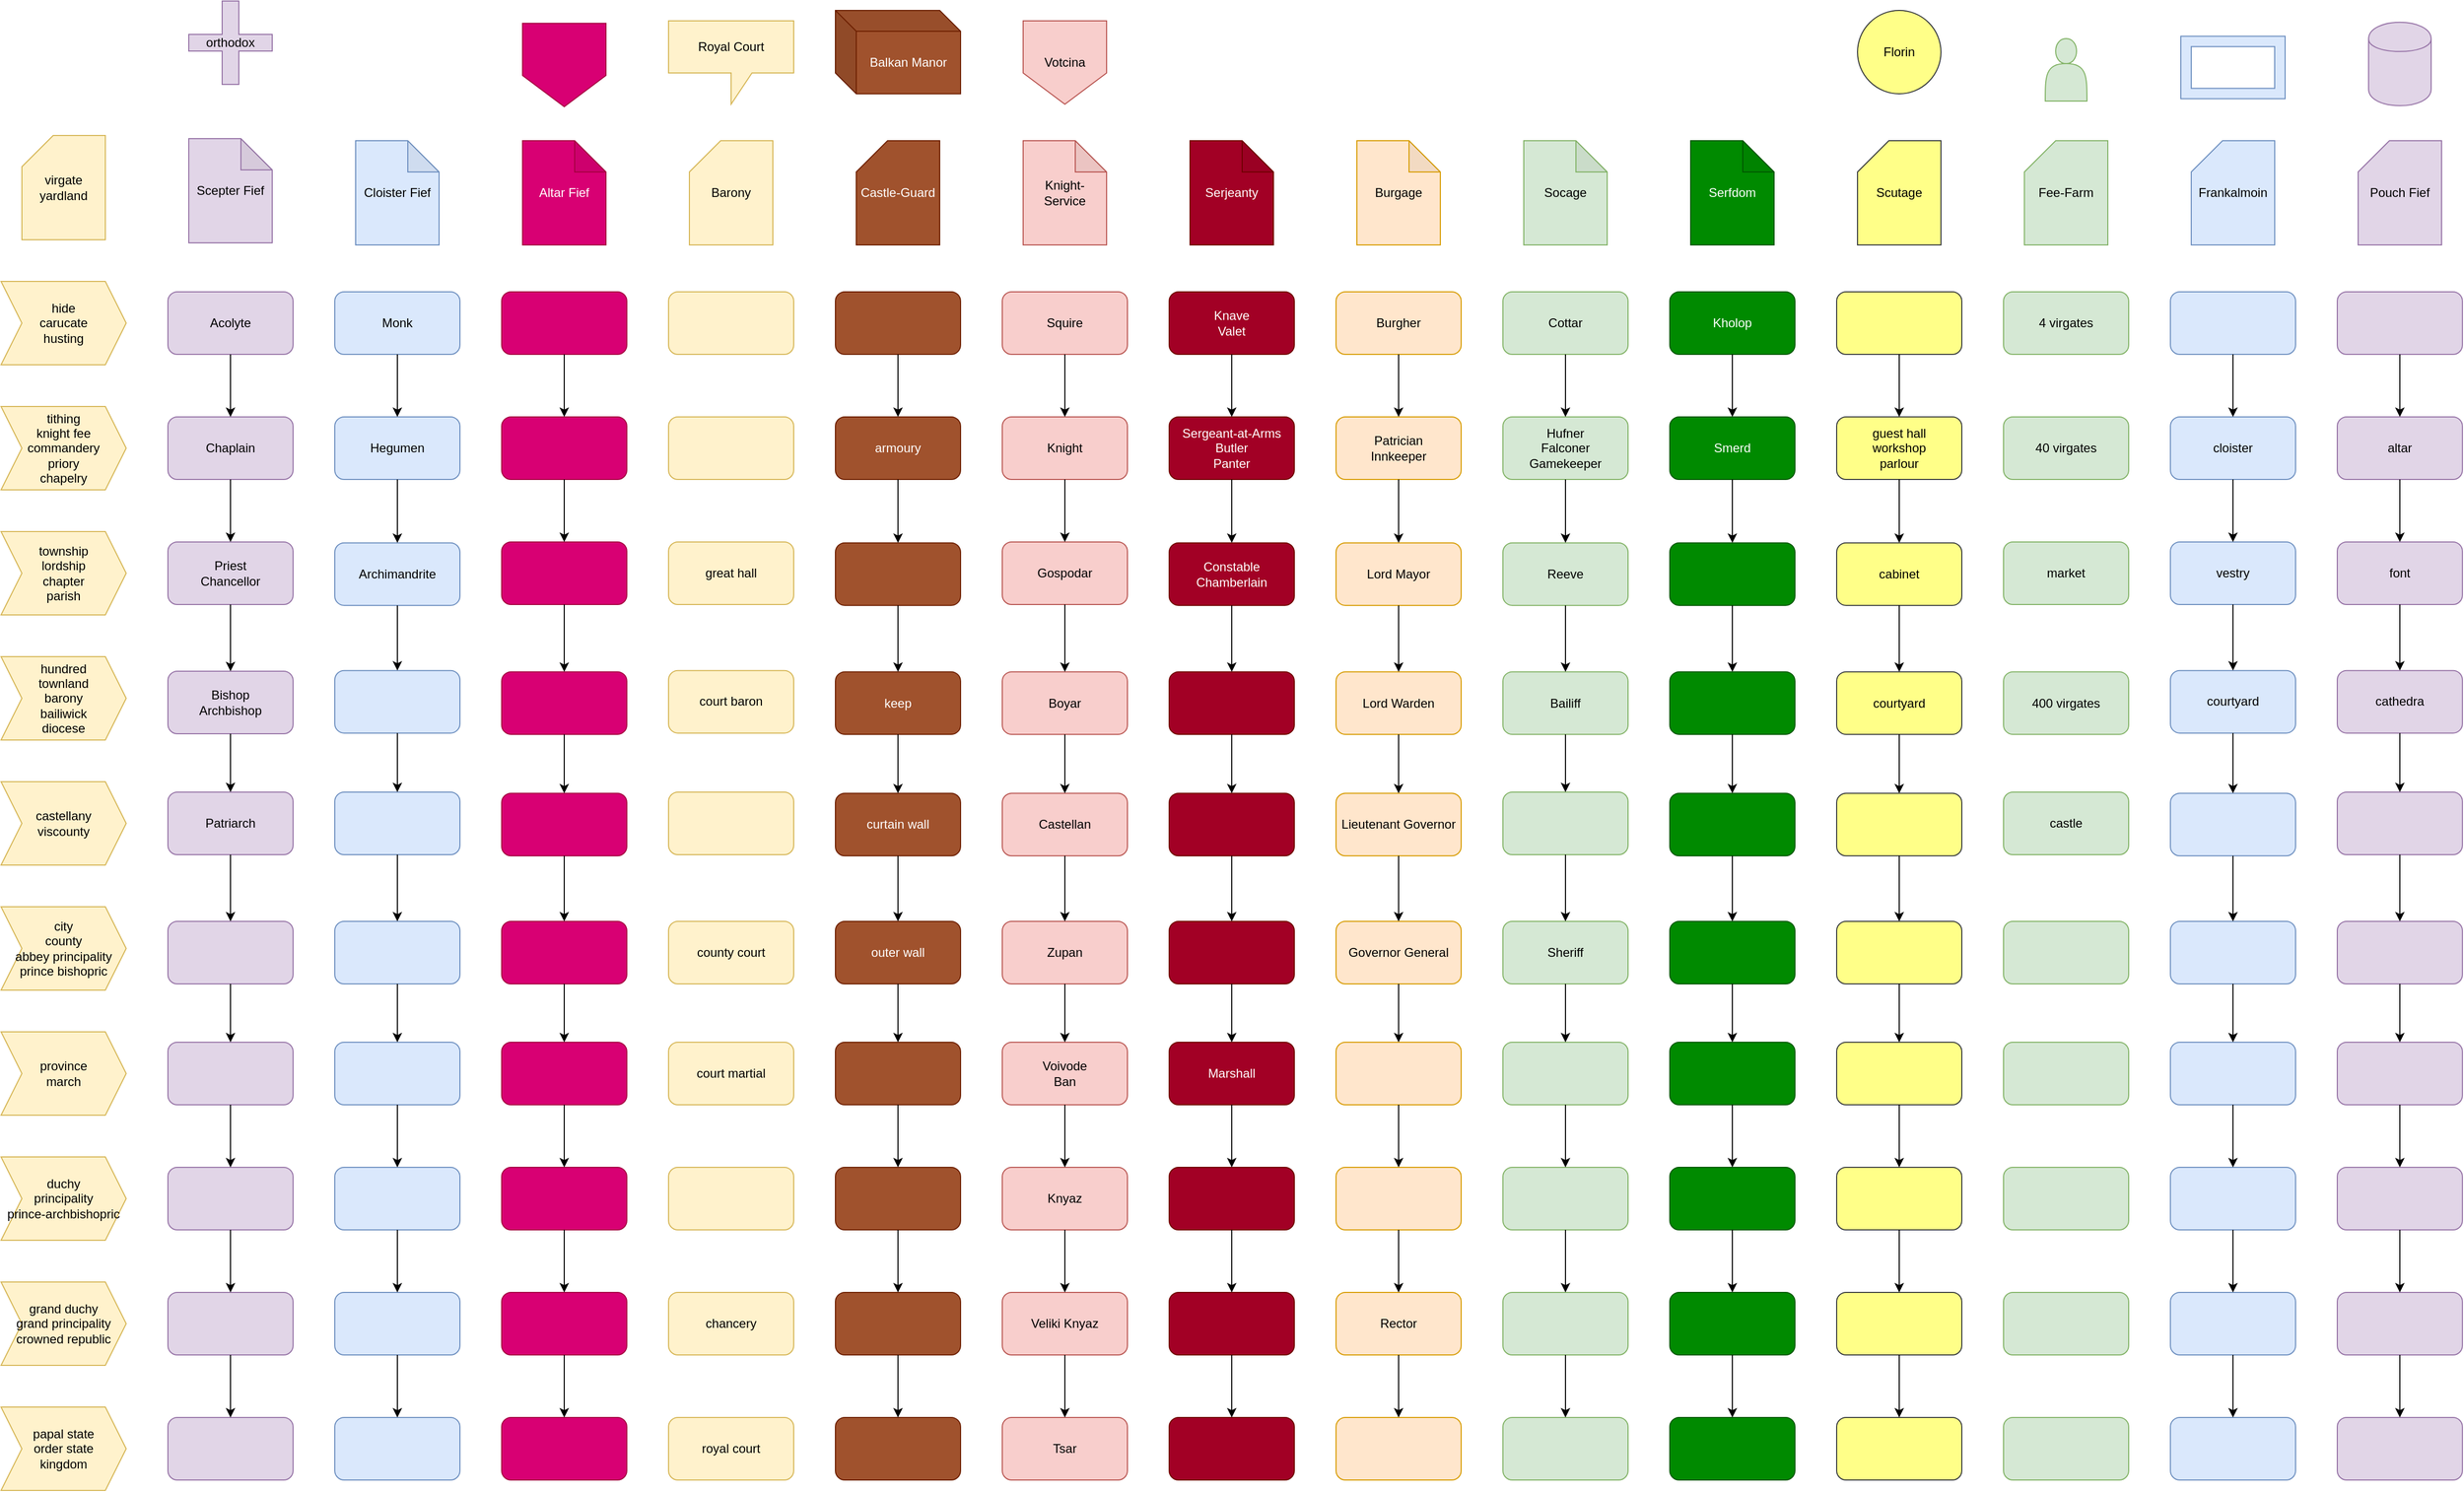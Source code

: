 <mxfile version="12.4.2" type="device" pages="1"><diagram id="3YHMlQctZz09RJbysJqB" name="Page-1"><mxGraphModel dx="1902" dy="1005" grid="1" gridSize="10" guides="1" tooltips="1" connect="1" arrows="1" fold="1" page="1" pageScale="1" pageWidth="827" pageHeight="1169" math="0" shadow="0"><root><mxCell id="0"/><mxCell id="1" parent="0"/><mxCell id="s2bOuMVQzUxQImiUgKX0-1" value="&lt;div&gt;virgate&lt;/div&gt;&lt;div&gt;yardland&lt;br&gt;&lt;/div&gt;" style="shape=card;whiteSpace=wrap;html=1;fillColor=#fff2cc;strokeColor=#d6b656;" vertex="1" parent="1"><mxGeometry x="20" y="129" width="80" height="100" as="geometry"/></mxCell><mxCell id="s2bOuMVQzUxQImiUgKX0-2" value="&lt;div&gt;hide&lt;/div&gt;&lt;div&gt;carucate&lt;/div&gt;&lt;div&gt;husting&lt;br&gt;&lt;/div&gt;" style="shape=step;perimeter=stepPerimeter;whiteSpace=wrap;html=1;fixedSize=1;fillColor=#fff2cc;strokeColor=#d6b656;" vertex="1" parent="1"><mxGeometry y="269" width="120" height="80" as="geometry"/></mxCell><mxCell id="s2bOuMVQzUxQImiUgKX0-3" value="&lt;div&gt;tithing&lt;/div&gt;&lt;div&gt;knight fee&lt;/div&gt;&lt;div&gt;commandery&lt;/div&gt;&lt;div&gt;priory&lt;/div&gt;&lt;div&gt;chapelry&lt;br&gt;&lt;/div&gt;" style="shape=step;perimeter=stepPerimeter;whiteSpace=wrap;html=1;fixedSize=1;fillColor=#fff2cc;strokeColor=#d6b656;" vertex="1" parent="1"><mxGeometry y="389" width="120" height="80" as="geometry"/></mxCell><mxCell id="s2bOuMVQzUxQImiUgKX0-4" value="&lt;div&gt;township&lt;/div&gt;&lt;div&gt;lordship&lt;/div&gt;&lt;div&gt;chapter&lt;/div&gt;&lt;div&gt;parish&lt;br&gt;&lt;/div&gt;" style="shape=step;perimeter=stepPerimeter;whiteSpace=wrap;html=1;fixedSize=1;fillColor=#fff2cc;strokeColor=#d6b656;" vertex="1" parent="1"><mxGeometry y="509" width="120" height="80" as="geometry"/></mxCell><mxCell id="s2bOuMVQzUxQImiUgKX0-5" value="&lt;div&gt;hundred&lt;/div&gt;&lt;div&gt;townland&lt;/div&gt;&lt;div&gt;barony&lt;/div&gt;&lt;div&gt;bailiwick&lt;/div&gt;&lt;div&gt;diocese&lt;/div&gt;" style="shape=step;perimeter=stepPerimeter;whiteSpace=wrap;html=1;fixedSize=1;fillColor=#fff2cc;strokeColor=#d6b656;" vertex="1" parent="1"><mxGeometry y="629" width="120" height="80" as="geometry"/></mxCell><mxCell id="s2bOuMVQzUxQImiUgKX0-6" value="&lt;div&gt;castellany&lt;/div&gt;&lt;div&gt;viscounty&lt;br&gt;&lt;/div&gt;" style="shape=step;perimeter=stepPerimeter;whiteSpace=wrap;html=1;fixedSize=1;fillColor=#fff2cc;strokeColor=#d6b656;" vertex="1" parent="1"><mxGeometry y="749" width="120" height="80" as="geometry"/></mxCell><mxCell id="s2bOuMVQzUxQImiUgKX0-7" value="&lt;div&gt;province&lt;/div&gt;&lt;div&gt;march&lt;br&gt;&lt;/div&gt;" style="shape=step;perimeter=stepPerimeter;whiteSpace=wrap;html=1;fixedSize=1;fillColor=#fff2cc;strokeColor=#d6b656;" vertex="1" parent="1"><mxGeometry y="989" width="120" height="80" as="geometry"/></mxCell><mxCell id="s2bOuMVQzUxQImiUgKX0-8" value="&lt;div&gt;duchy&lt;/div&gt;&lt;div&gt;principality&lt;/div&gt;&lt;div&gt;prince-archbishopric&lt;br&gt;&lt;/div&gt;" style="shape=step;perimeter=stepPerimeter;whiteSpace=wrap;html=1;fixedSize=1;fillColor=#fff2cc;strokeColor=#d6b656;" vertex="1" parent="1"><mxGeometry y="1109" width="120" height="80" as="geometry"/></mxCell><mxCell id="s2bOuMVQzUxQImiUgKX0-9" value="&lt;div&gt;grand duchy&lt;/div&gt;&lt;div&gt;grand principality&lt;/div&gt;&lt;div&gt;crowned republic&lt;br&gt;&lt;/div&gt;" style="shape=step;perimeter=stepPerimeter;whiteSpace=wrap;html=1;fixedSize=1;fillColor=#fff2cc;strokeColor=#d6b656;" vertex="1" parent="1"><mxGeometry y="1229" width="120" height="80" as="geometry"/></mxCell><mxCell id="s2bOuMVQzUxQImiUgKX0-10" value="&lt;div&gt;papal state&lt;/div&gt;&lt;div&gt;order state&lt;/div&gt;&lt;div&gt;kingdom&lt;br&gt;&lt;/div&gt;" style="shape=step;perimeter=stepPerimeter;whiteSpace=wrap;html=1;fixedSize=1;fillColor=#fff2cc;strokeColor=#d6b656;" vertex="1" parent="1"><mxGeometry y="1349" width="120" height="80" as="geometry"/></mxCell><mxCell id="s2bOuMVQzUxQImiUgKX0-11" value="&lt;div&gt;city&lt;/div&gt;&lt;div&gt;county&lt;/div&gt;&lt;div&gt;abbey principality&lt;/div&gt;&lt;div&gt;prince bishopric&lt;br&gt;&lt;/div&gt;" style="shape=step;perimeter=stepPerimeter;whiteSpace=wrap;html=1;fixedSize=1;fillColor=#fff2cc;strokeColor=#d6b656;" vertex="1" parent="1"><mxGeometry y="869" width="120" height="80" as="geometry"/></mxCell><mxCell id="s2bOuMVQzUxQImiUgKX0-12" value="Scepter Fief" style="shape=note;whiteSpace=wrap;html=1;backgroundOutline=1;darkOpacity=0.05;fillColor=#e1d5e7;strokeColor=#9673a6;" vertex="1" parent="1"><mxGeometry x="180" y="132" width="80" height="100" as="geometry"/></mxCell><mxCell id="s2bOuMVQzUxQImiUgKX0-13" value="Acolyte" style="rounded=1;whiteSpace=wrap;html=1;fillColor=#e1d5e7;strokeColor=#9673a6;" vertex="1" parent="1"><mxGeometry x="160" y="279" width="120" height="60" as="geometry"/></mxCell><mxCell id="s2bOuMVQzUxQImiUgKX0-14" value="Chaplain" style="rounded=1;whiteSpace=wrap;html=1;fillColor=#e1d5e7;strokeColor=#9673a6;" vertex="1" parent="1"><mxGeometry x="160" y="399" width="120" height="60" as="geometry"/></mxCell><mxCell id="s2bOuMVQzUxQImiUgKX0-15" value="&lt;div&gt;Priest&lt;/div&gt;&lt;div&gt;Chancellor&lt;br&gt;&lt;/div&gt;" style="rounded=1;whiteSpace=wrap;html=1;fillColor=#e1d5e7;strokeColor=#9673a6;" vertex="1" parent="1"><mxGeometry x="160" y="519" width="120" height="60" as="geometry"/></mxCell><mxCell id="s2bOuMVQzUxQImiUgKX0-16" value="&lt;div&gt;Bishop&lt;/div&gt;&lt;div&gt;Archbishop&lt;br&gt;&lt;/div&gt;" style="rounded=1;whiteSpace=wrap;html=1;fillColor=#e1d5e7;strokeColor=#9673a6;" vertex="1" parent="1"><mxGeometry x="160" y="643" width="120" height="60" as="geometry"/></mxCell><mxCell id="s2bOuMVQzUxQImiUgKX0-17" value="Patriarch" style="rounded=1;whiteSpace=wrap;html=1;fillColor=#e1d5e7;strokeColor=#9673a6;" vertex="1" parent="1"><mxGeometry x="160" y="759" width="120" height="60" as="geometry"/></mxCell><mxCell id="s2bOuMVQzUxQImiUgKX0-18" value="" style="rounded=1;whiteSpace=wrap;html=1;fillColor=#e1d5e7;strokeColor=#9673a6;" vertex="1" parent="1"><mxGeometry x="160" y="883" width="120" height="60" as="geometry"/></mxCell><mxCell id="s2bOuMVQzUxQImiUgKX0-19" value="" style="rounded=1;whiteSpace=wrap;html=1;fillColor=#e1d5e7;strokeColor=#9673a6;" vertex="1" parent="1"><mxGeometry x="160" y="999.0" width="120" height="60" as="geometry"/></mxCell><mxCell id="s2bOuMVQzUxQImiUgKX0-20" value="" style="rounded=1;whiteSpace=wrap;html=1;fillColor=#e1d5e7;strokeColor=#9673a6;" vertex="1" parent="1"><mxGeometry x="160" y="1119" width="120" height="60" as="geometry"/></mxCell><mxCell id="s2bOuMVQzUxQImiUgKX0-21" value="" style="rounded=1;whiteSpace=wrap;html=1;fillColor=#e1d5e7;strokeColor=#9673a6;" vertex="1" parent="1"><mxGeometry x="160" y="1239" width="120" height="60" as="geometry"/></mxCell><mxCell id="s2bOuMVQzUxQImiUgKX0-22" value="" style="rounded=1;whiteSpace=wrap;html=1;fillColor=#e1d5e7;strokeColor=#9673a6;" vertex="1" parent="1"><mxGeometry x="160" y="1359" width="120" height="60" as="geometry"/></mxCell><mxCell id="s2bOuMVQzUxQImiUgKX0-23" value="Cloister Fief" style="shape=note;whiteSpace=wrap;html=1;backgroundOutline=1;darkOpacity=0.05;fillColor=#dae8fc;strokeColor=#6c8ebf;" vertex="1" parent="1"><mxGeometry x="340" y="134" width="80" height="100" as="geometry"/></mxCell><mxCell id="s2bOuMVQzUxQImiUgKX0-24" value="Monk" style="rounded=1;whiteSpace=wrap;html=1;fillColor=#dae8fc;strokeColor=#6c8ebf;" vertex="1" parent="1"><mxGeometry x="320" y="279.0" width="120" height="60" as="geometry"/></mxCell><mxCell id="s2bOuMVQzUxQImiUgKX0-25" value="Hegumen" style="rounded=1;whiteSpace=wrap;html=1;fillColor=#dae8fc;strokeColor=#6c8ebf;" vertex="1" parent="1"><mxGeometry x="320" y="399.0" width="120" height="60" as="geometry"/></mxCell><mxCell id="s2bOuMVQzUxQImiUgKX0-26" value="Archimandrite" style="rounded=1;whiteSpace=wrap;html=1;fillColor=#dae8fc;strokeColor=#6c8ebf;" vertex="1" parent="1"><mxGeometry x="320" y="519.83" width="120" height="60" as="geometry"/></mxCell><mxCell id="s2bOuMVQzUxQImiUgKX0-27" value="" style="rounded=1;whiteSpace=wrap;html=1;fillColor=#dae8fc;strokeColor=#6c8ebf;" vertex="1" parent="1"><mxGeometry x="320" y="642.33" width="120" height="60" as="geometry"/></mxCell><mxCell id="s2bOuMVQzUxQImiUgKX0-28" value="" style="rounded=1;whiteSpace=wrap;html=1;fillColor=#dae8fc;strokeColor=#6c8ebf;" vertex="1" parent="1"><mxGeometry x="320" y="759" width="120" height="60" as="geometry"/></mxCell><mxCell id="s2bOuMVQzUxQImiUgKX0-29" value="" style="rounded=1;whiteSpace=wrap;html=1;fillColor=#dae8fc;strokeColor=#6c8ebf;" vertex="1" parent="1"><mxGeometry x="320" y="883" width="120" height="60" as="geometry"/></mxCell><mxCell id="s2bOuMVQzUxQImiUgKX0-30" value="" style="rounded=1;whiteSpace=wrap;html=1;fillColor=#dae8fc;strokeColor=#6c8ebf;" vertex="1" parent="1"><mxGeometry x="320" y="999" width="120" height="60" as="geometry"/></mxCell><mxCell id="s2bOuMVQzUxQImiUgKX0-31" value="" style="rounded=1;whiteSpace=wrap;html=1;fillColor=#dae8fc;strokeColor=#6c8ebf;" vertex="1" parent="1"><mxGeometry x="320" y="1119" width="120" height="60" as="geometry"/></mxCell><mxCell id="s2bOuMVQzUxQImiUgKX0-32" value="" style="rounded=1;whiteSpace=wrap;html=1;fillColor=#dae8fc;strokeColor=#6c8ebf;" vertex="1" parent="1"><mxGeometry x="320" y="1239" width="120" height="60" as="geometry"/></mxCell><mxCell id="s2bOuMVQzUxQImiUgKX0-33" value="" style="rounded=1;whiteSpace=wrap;html=1;fillColor=#dae8fc;strokeColor=#6c8ebf;" vertex="1" parent="1"><mxGeometry x="320" y="1359" width="120" height="60" as="geometry"/></mxCell><mxCell id="s2bOuMVQzUxQImiUgKX0-34" value="Altar Fief" style="shape=note;whiteSpace=wrap;html=1;backgroundOutline=1;darkOpacity=0.05;fillColor=#d80073;strokeColor=#A50040;fontColor=#ffffff;" vertex="1" parent="1"><mxGeometry x="500" y="134" width="80" height="100" as="geometry"/></mxCell><mxCell id="s2bOuMVQzUxQImiUgKX0-35" value="" style="rounded=1;whiteSpace=wrap;html=1;fillColor=#d80073;strokeColor=#A50040;fontColor=#ffffff;" vertex="1" parent="1"><mxGeometry x="480" y="279" width="120" height="60" as="geometry"/></mxCell><mxCell id="s2bOuMVQzUxQImiUgKX0-36" value="" style="rounded=1;whiteSpace=wrap;html=1;fillColor=#d80073;strokeColor=#A50040;fontColor=#ffffff;" vertex="1" parent="1"><mxGeometry x="480" y="399.0" width="120" height="60" as="geometry"/></mxCell><mxCell id="s2bOuMVQzUxQImiUgKX0-37" value="" style="rounded=1;whiteSpace=wrap;html=1;fillColor=#d80073;strokeColor=#A50040;fontColor=#ffffff;" vertex="1" parent="1"><mxGeometry x="480" y="519" width="120" height="60" as="geometry"/></mxCell><mxCell id="s2bOuMVQzUxQImiUgKX0-38" value="" style="rounded=1;whiteSpace=wrap;html=1;fillColor=#d80073;strokeColor=#A50040;fontColor=#ffffff;" vertex="1" parent="1"><mxGeometry x="480" y="760.14" width="120" height="60" as="geometry"/></mxCell><mxCell id="s2bOuMVQzUxQImiUgKX0-39" value="" style="rounded=1;whiteSpace=wrap;html=1;fillColor=#d80073;strokeColor=#A50040;fontColor=#ffffff;" vertex="1" parent="1"><mxGeometry x="480" y="883" width="120" height="60" as="geometry"/></mxCell><mxCell id="s2bOuMVQzUxQImiUgKX0-40" value="" style="rounded=1;whiteSpace=wrap;html=1;fillColor=#d80073;strokeColor=#A50040;fontColor=#ffffff;" vertex="1" parent="1"><mxGeometry x="480" y="999" width="120" height="60" as="geometry"/></mxCell><mxCell id="s2bOuMVQzUxQImiUgKX0-41" value="" style="rounded=1;whiteSpace=wrap;html=1;fillColor=#d80073;strokeColor=#A50040;fontColor=#ffffff;" vertex="1" parent="1"><mxGeometry x="480" y="1119" width="120" height="60" as="geometry"/></mxCell><mxCell id="s2bOuMVQzUxQImiUgKX0-42" value="" style="rounded=1;whiteSpace=wrap;html=1;fillColor=#d80073;strokeColor=#A50040;fontColor=#ffffff;" vertex="1" parent="1"><mxGeometry x="480" y="1239" width="120" height="60" as="geometry"/></mxCell><mxCell id="s2bOuMVQzUxQImiUgKX0-43" value="" style="rounded=1;whiteSpace=wrap;html=1;fillColor=#d80073;strokeColor=#A50040;fontColor=#ffffff;" vertex="1" parent="1"><mxGeometry x="480" y="1359" width="120" height="60" as="geometry"/></mxCell><mxCell id="s2bOuMVQzUxQImiUgKX0-44" value="" style="rounded=1;whiteSpace=wrap;html=1;fillColor=#fff2cc;strokeColor=#d6b656;" vertex="1" parent="1"><mxGeometry x="640" y="279" width="120" height="60" as="geometry"/></mxCell><mxCell id="s2bOuMVQzUxQImiUgKX0-45" value="" style="rounded=1;whiteSpace=wrap;html=1;fillColor=#fff2cc;strokeColor=#d6b656;" vertex="1" parent="1"><mxGeometry x="640" y="399.0" width="120" height="60" as="geometry"/></mxCell><mxCell id="s2bOuMVQzUxQImiUgKX0-46" value="great hall" style="rounded=1;whiteSpace=wrap;html=1;fillColor=#fff2cc;strokeColor=#d6b656;" vertex="1" parent="1"><mxGeometry x="640" y="519" width="120" height="60" as="geometry"/></mxCell><mxCell id="s2bOuMVQzUxQImiUgKX0-47" value="court baron" style="rounded=1;whiteSpace=wrap;html=1;fillColor=#fff2cc;strokeColor=#d6b656;" vertex="1" parent="1"><mxGeometry x="640" y="642.33" width="120" height="60" as="geometry"/></mxCell><mxCell id="s2bOuMVQzUxQImiUgKX0-48" value="" style="rounded=1;whiteSpace=wrap;html=1;fillColor=#fff2cc;strokeColor=#d6b656;" vertex="1" parent="1"><mxGeometry x="640" y="759.0" width="120" height="60" as="geometry"/></mxCell><mxCell id="s2bOuMVQzUxQImiUgKX0-49" value="county court" style="rounded=1;whiteSpace=wrap;html=1;fillColor=#fff2cc;strokeColor=#d6b656;" vertex="1" parent="1"><mxGeometry x="640" y="883" width="120" height="60" as="geometry"/></mxCell><mxCell id="s2bOuMVQzUxQImiUgKX0-50" value="court martial" style="rounded=1;whiteSpace=wrap;html=1;fillColor=#fff2cc;strokeColor=#d6b656;" vertex="1" parent="1"><mxGeometry x="640" y="999" width="120" height="60" as="geometry"/></mxCell><mxCell id="s2bOuMVQzUxQImiUgKX0-51" value="" style="rounded=1;whiteSpace=wrap;html=1;fillColor=#fff2cc;strokeColor=#d6b656;" vertex="1" parent="1"><mxGeometry x="640" y="1119" width="120" height="60" as="geometry"/></mxCell><mxCell id="s2bOuMVQzUxQImiUgKX0-52" value="chancery" style="rounded=1;whiteSpace=wrap;html=1;fillColor=#fff2cc;strokeColor=#d6b656;" vertex="1" parent="1"><mxGeometry x="640" y="1239" width="120" height="60" as="geometry"/></mxCell><mxCell id="s2bOuMVQzUxQImiUgKX0-53" value="royal court" style="rounded=1;whiteSpace=wrap;html=1;fillColor=#fff2cc;strokeColor=#d6b656;" vertex="1" parent="1"><mxGeometry x="640" y="1359" width="120" height="60" as="geometry"/></mxCell><mxCell id="s2bOuMVQzUxQImiUgKX0-54" value="" style="rounded=1;whiteSpace=wrap;html=1;fillColor=#a0522d;strokeColor=#6D1F00;fontColor=#ffffff;" vertex="1" parent="1"><mxGeometry x="800" y="279" width="120" height="60" as="geometry"/></mxCell><mxCell id="s2bOuMVQzUxQImiUgKX0-55" value="armoury" style="rounded=1;whiteSpace=wrap;html=1;fillColor=#a0522d;strokeColor=#6D1F00;fontColor=#ffffff;" vertex="1" parent="1"><mxGeometry x="800" y="399.0" width="120" height="60" as="geometry"/></mxCell><mxCell id="s2bOuMVQzUxQImiUgKX0-56" value="" style="rounded=1;whiteSpace=wrap;html=1;fillColor=#a0522d;strokeColor=#6D1F00;fontColor=#ffffff;" vertex="1" parent="1"><mxGeometry x="800" y="519.83" width="120" height="60" as="geometry"/></mxCell><mxCell id="s2bOuMVQzUxQImiUgKX0-57" value="keep" style="rounded=1;whiteSpace=wrap;html=1;fillColor=#a0522d;strokeColor=#6D1F00;fontColor=#ffffff;" vertex="1" parent="1"><mxGeometry x="800" y="643.57" width="120" height="60" as="geometry"/></mxCell><mxCell id="s2bOuMVQzUxQImiUgKX0-58" value="curtain wall" style="rounded=1;whiteSpace=wrap;html=1;fillColor=#a0522d;strokeColor=#6D1F00;fontColor=#ffffff;" vertex="1" parent="1"><mxGeometry x="800" y="760.14" width="120" height="60" as="geometry"/></mxCell><mxCell id="s2bOuMVQzUxQImiUgKX0-59" value="outer wall" style="rounded=1;whiteSpace=wrap;html=1;fillColor=#a0522d;strokeColor=#6D1F00;fontColor=#ffffff;" vertex="1" parent="1"><mxGeometry x="800" y="883" width="120" height="60" as="geometry"/></mxCell><mxCell id="s2bOuMVQzUxQImiUgKX0-60" value="" style="rounded=1;whiteSpace=wrap;html=1;fillColor=#a0522d;strokeColor=#6D1F00;fontColor=#ffffff;" vertex="1" parent="1"><mxGeometry x="800" y="999" width="120" height="60" as="geometry"/></mxCell><mxCell id="s2bOuMVQzUxQImiUgKX0-61" value="" style="rounded=1;whiteSpace=wrap;html=1;fillColor=#a0522d;strokeColor=#6D1F00;fontColor=#ffffff;" vertex="1" parent="1"><mxGeometry x="800" y="1119" width="120" height="60" as="geometry"/></mxCell><mxCell id="s2bOuMVQzUxQImiUgKX0-62" value="" style="rounded=1;whiteSpace=wrap;html=1;fillColor=#a0522d;strokeColor=#6D1F00;fontColor=#ffffff;" vertex="1" parent="1"><mxGeometry x="800" y="1239" width="120" height="60" as="geometry"/></mxCell><mxCell id="s2bOuMVQzUxQImiUgKX0-63" value="" style="rounded=1;whiteSpace=wrap;html=1;fillColor=#a0522d;strokeColor=#6D1F00;fontColor=#ffffff;" vertex="1" parent="1"><mxGeometry x="800" y="1359" width="120" height="60" as="geometry"/></mxCell><mxCell id="s2bOuMVQzUxQImiUgKX0-64" value="" style="rounded=1;whiteSpace=wrap;html=1;fillColor=#d80073;strokeColor=#A50040;fontColor=#ffffff;" vertex="1" parent="1"><mxGeometry x="480" y="643.57" width="120" height="60" as="geometry"/></mxCell><mxCell id="s2bOuMVQzUxQImiUgKX0-65" value="Squire" style="rounded=1;whiteSpace=wrap;html=1;fillColor=#f8cecc;strokeColor=#b85450;" vertex="1" parent="1"><mxGeometry x="960" y="279" width="120" height="60" as="geometry"/></mxCell><mxCell id="s2bOuMVQzUxQImiUgKX0-66" value="Knight" style="rounded=1;whiteSpace=wrap;html=1;fillColor=#f8cecc;strokeColor=#b85450;" vertex="1" parent="1"><mxGeometry x="960" y="399.0" width="120" height="60" as="geometry"/></mxCell><mxCell id="s2bOuMVQzUxQImiUgKX0-67" value="Gospodar" style="rounded=1;whiteSpace=wrap;html=1;fillColor=#f8cecc;strokeColor=#b85450;" vertex="1" parent="1"><mxGeometry x="960" y="519" width="120" height="60" as="geometry"/></mxCell><mxCell id="s2bOuMVQzUxQImiUgKX0-68" value="Boyar" style="rounded=1;whiteSpace=wrap;html=1;fillColor=#f8cecc;strokeColor=#b85450;" vertex="1" parent="1"><mxGeometry x="960" y="643.57" width="120" height="60" as="geometry"/></mxCell><mxCell id="s2bOuMVQzUxQImiUgKX0-69" value="Castellan" style="rounded=1;whiteSpace=wrap;html=1;fillColor=#f8cecc;strokeColor=#b85450;" vertex="1" parent="1"><mxGeometry x="960" y="760.14" width="120" height="60" as="geometry"/></mxCell><mxCell id="s2bOuMVQzUxQImiUgKX0-70" value="Zupan" style="rounded=1;whiteSpace=wrap;html=1;fillColor=#f8cecc;strokeColor=#b85450;" vertex="1" parent="1"><mxGeometry x="960" y="883" width="120" height="60" as="geometry"/></mxCell><mxCell id="s2bOuMVQzUxQImiUgKX0-71" value="&lt;div&gt;Voivode&lt;/div&gt;&lt;div&gt;Ban&lt;br&gt;&lt;/div&gt;" style="rounded=1;whiteSpace=wrap;html=1;fillColor=#f8cecc;strokeColor=#b85450;" vertex="1" parent="1"><mxGeometry x="960" y="999" width="120" height="60" as="geometry"/></mxCell><mxCell id="s2bOuMVQzUxQImiUgKX0-72" value="Knyaz" style="rounded=1;whiteSpace=wrap;html=1;fillColor=#f8cecc;strokeColor=#b85450;" vertex="1" parent="1"><mxGeometry x="960" y="1119" width="120" height="60" as="geometry"/></mxCell><mxCell id="s2bOuMVQzUxQImiUgKX0-73" value="Veliki Knyaz" style="rounded=1;whiteSpace=wrap;html=1;fillColor=#f8cecc;strokeColor=#b85450;" vertex="1" parent="1"><mxGeometry x="960" y="1239" width="120" height="60" as="geometry"/></mxCell><mxCell id="s2bOuMVQzUxQImiUgKX0-74" value="Tsar" style="rounded=1;whiteSpace=wrap;html=1;fillColor=#f8cecc;strokeColor=#b85450;" vertex="1" parent="1"><mxGeometry x="960" y="1359" width="120" height="60" as="geometry"/></mxCell><mxCell id="s2bOuMVQzUxQImiUgKX0-75" value="Knight-Service" style="shape=note;whiteSpace=wrap;html=1;backgroundOutline=1;darkOpacity=0.05;fillColor=#f8cecc;strokeColor=#b85450;" vertex="1" parent="1"><mxGeometry x="980" y="134" width="80" height="100" as="geometry"/></mxCell><mxCell id="s2bOuMVQzUxQImiUgKX0-76" value="&lt;div&gt;Knave&lt;/div&gt;&lt;div&gt;Valet&lt;br&gt;&lt;/div&gt;" style="rounded=1;whiteSpace=wrap;html=1;fillColor=#a20025;strokeColor=#6F0000;fontColor=#ffffff;" vertex="1" parent="1"><mxGeometry x="1120" y="279" width="120" height="60" as="geometry"/></mxCell><mxCell id="s2bOuMVQzUxQImiUgKX0-77" value="&lt;div&gt;Sergeant-at-Arms&lt;/div&gt;&lt;div&gt;Butler&lt;/div&gt;&lt;div&gt;Panter&lt;br&gt;&lt;/div&gt;" style="rounded=1;whiteSpace=wrap;html=1;fillColor=#a20025;strokeColor=#6F0000;fontColor=#ffffff;" vertex="1" parent="1"><mxGeometry x="1120" y="399.0" width="120" height="60" as="geometry"/></mxCell><mxCell id="s2bOuMVQzUxQImiUgKX0-78" value="&lt;div&gt;Constable&lt;/div&gt;&lt;div&gt;Chamberlain&lt;br&gt;&lt;/div&gt;" style="rounded=1;whiteSpace=wrap;html=1;fillColor=#a20025;strokeColor=#6F0000;fontColor=#ffffff;" vertex="1" parent="1"><mxGeometry x="1120" y="519.83" width="120" height="60" as="geometry"/></mxCell><mxCell id="s2bOuMVQzUxQImiUgKX0-79" value="" style="rounded=1;whiteSpace=wrap;html=1;fillColor=#a20025;strokeColor=#6F0000;fontColor=#ffffff;" vertex="1" parent="1"><mxGeometry x="1120" y="643.57" width="120" height="60" as="geometry"/></mxCell><mxCell id="s2bOuMVQzUxQImiUgKX0-80" value="" style="rounded=1;whiteSpace=wrap;html=1;fillColor=#a20025;strokeColor=#6F0000;fontColor=#ffffff;" vertex="1" parent="1"><mxGeometry x="1120" y="760.14" width="120" height="60" as="geometry"/></mxCell><mxCell id="s2bOuMVQzUxQImiUgKX0-81" value="" style="rounded=1;whiteSpace=wrap;html=1;fillColor=#a20025;strokeColor=#6F0000;fontColor=#ffffff;" vertex="1" parent="1"><mxGeometry x="1120" y="883" width="120" height="60" as="geometry"/></mxCell><mxCell id="s2bOuMVQzUxQImiUgKX0-82" value="Marshall" style="rounded=1;whiteSpace=wrap;html=1;fillColor=#a20025;strokeColor=#6F0000;fontColor=#ffffff;" vertex="1" parent="1"><mxGeometry x="1120" y="999" width="120" height="60" as="geometry"/></mxCell><mxCell id="s2bOuMVQzUxQImiUgKX0-83" value="" style="rounded=1;whiteSpace=wrap;html=1;fillColor=#a20025;strokeColor=#6F0000;fontColor=#ffffff;" vertex="1" parent="1"><mxGeometry x="1120" y="1119" width="120" height="60" as="geometry"/></mxCell><mxCell id="s2bOuMVQzUxQImiUgKX0-84" value="" style="rounded=1;whiteSpace=wrap;html=1;fillColor=#a20025;strokeColor=#6F0000;fontColor=#ffffff;" vertex="1" parent="1"><mxGeometry x="1120" y="1239" width="120" height="60" as="geometry"/></mxCell><mxCell id="s2bOuMVQzUxQImiUgKX0-85" value="" style="rounded=1;whiteSpace=wrap;html=1;fillColor=#a20025;strokeColor=#6F0000;fontColor=#ffffff;" vertex="1" parent="1"><mxGeometry x="1120" y="1359" width="120" height="60" as="geometry"/></mxCell><mxCell id="s2bOuMVQzUxQImiUgKX0-86" value="Serjeanty" style="shape=note;whiteSpace=wrap;html=1;backgroundOutline=1;darkOpacity=0.05;fillColor=#a20025;strokeColor=#6F0000;fontColor=#ffffff;" vertex="1" parent="1"><mxGeometry x="1140" y="134" width="80" height="100" as="geometry"/></mxCell><mxCell id="s2bOuMVQzUxQImiUgKX0-87" value="Burgher" style="rounded=1;whiteSpace=wrap;html=1;fillColor=#ffe6cc;strokeColor=#d79b00;" vertex="1" parent="1"><mxGeometry x="1280" y="279" width="120" height="60" as="geometry"/></mxCell><mxCell id="s2bOuMVQzUxQImiUgKX0-88" value="&lt;div&gt;Patrician&lt;/div&gt;&lt;div&gt;Innkeeper&lt;br&gt;&lt;/div&gt;" style="rounded=1;whiteSpace=wrap;html=1;fillColor=#ffe6cc;strokeColor=#d79b00;" vertex="1" parent="1"><mxGeometry x="1280" y="399.0" width="120" height="60" as="geometry"/></mxCell><mxCell id="s2bOuMVQzUxQImiUgKX0-89" value="Lord Mayor" style="rounded=1;whiteSpace=wrap;html=1;fillColor=#ffe6cc;strokeColor=#d79b00;" vertex="1" parent="1"><mxGeometry x="1280" y="519.83" width="120" height="60" as="geometry"/></mxCell><mxCell id="s2bOuMVQzUxQImiUgKX0-90" value="Lord Warden" style="rounded=1;whiteSpace=wrap;html=1;fillColor=#ffe6cc;strokeColor=#d79b00;" vertex="1" parent="1"><mxGeometry x="1280" y="643.57" width="120" height="60" as="geometry"/></mxCell><mxCell id="s2bOuMVQzUxQImiUgKX0-91" value="Lieutenant Governor" style="rounded=1;whiteSpace=wrap;html=1;fillColor=#ffe6cc;strokeColor=#d79b00;" vertex="1" parent="1"><mxGeometry x="1280" y="760.14" width="120" height="60" as="geometry"/></mxCell><mxCell id="s2bOuMVQzUxQImiUgKX0-92" value="Governor General" style="rounded=1;whiteSpace=wrap;html=1;fillColor=#ffe6cc;strokeColor=#d79b00;" vertex="1" parent="1"><mxGeometry x="1280" y="883" width="120" height="60" as="geometry"/></mxCell><mxCell id="s2bOuMVQzUxQImiUgKX0-93" value="" style="rounded=1;whiteSpace=wrap;html=1;fillColor=#ffe6cc;strokeColor=#d79b00;" vertex="1" parent="1"><mxGeometry x="1280" y="999" width="120" height="60" as="geometry"/></mxCell><mxCell id="s2bOuMVQzUxQImiUgKX0-94" value="" style="rounded=1;whiteSpace=wrap;html=1;fillColor=#ffe6cc;strokeColor=#d79b00;" vertex="1" parent="1"><mxGeometry x="1280" y="1119" width="120" height="60" as="geometry"/></mxCell><mxCell id="s2bOuMVQzUxQImiUgKX0-95" value="Rector" style="rounded=1;whiteSpace=wrap;html=1;fillColor=#ffe6cc;strokeColor=#d79b00;" vertex="1" parent="1"><mxGeometry x="1280" y="1239" width="120" height="60" as="geometry"/></mxCell><mxCell id="s2bOuMVQzUxQImiUgKX0-96" value="" style="rounded=1;whiteSpace=wrap;html=1;fillColor=#ffe6cc;strokeColor=#d79b00;" vertex="1" parent="1"><mxGeometry x="1280" y="1359" width="120" height="60" as="geometry"/></mxCell><mxCell id="s2bOuMVQzUxQImiUgKX0-97" value="Burgage" style="shape=note;whiteSpace=wrap;html=1;backgroundOutline=1;darkOpacity=0.05;fillColor=#ffe6cc;strokeColor=#d79b00;" vertex="1" parent="1"><mxGeometry x="1300" y="134" width="80" height="100" as="geometry"/></mxCell><mxCell id="s2bOuMVQzUxQImiUgKX0-98" value="Cottar" style="rounded=1;whiteSpace=wrap;html=1;fillColor=#d5e8d4;strokeColor=#82b366;" vertex="1" parent="1"><mxGeometry x="1440" y="279" width="120" height="60" as="geometry"/></mxCell><mxCell id="s2bOuMVQzUxQImiUgKX0-99" value="&lt;div&gt;Hufner&lt;/div&gt;&lt;div&gt;Falconer&lt;/div&gt;&lt;div&gt;Gamekeeper&lt;br&gt;&lt;/div&gt;" style="rounded=1;whiteSpace=wrap;html=1;fillColor=#d5e8d4;strokeColor=#82b366;" vertex="1" parent="1"><mxGeometry x="1440" y="399.0" width="120" height="60" as="geometry"/></mxCell><mxCell id="s2bOuMVQzUxQImiUgKX0-100" value="Reeve" style="rounded=1;whiteSpace=wrap;html=1;fillColor=#d5e8d4;strokeColor=#82b366;" vertex="1" parent="1"><mxGeometry x="1440" y="519.83" width="120" height="60" as="geometry"/></mxCell><mxCell id="s2bOuMVQzUxQImiUgKX0-101" value="Bailiff" style="rounded=1;whiteSpace=wrap;html=1;fillColor=#d5e8d4;strokeColor=#82b366;" vertex="1" parent="1"><mxGeometry x="1440" y="643.57" width="120" height="60" as="geometry"/></mxCell><mxCell id="s2bOuMVQzUxQImiUgKX0-102" value="" style="rounded=1;whiteSpace=wrap;html=1;fillColor=#d5e8d4;strokeColor=#82b366;" vertex="1" parent="1"><mxGeometry x="1440" y="759.0" width="120" height="60" as="geometry"/></mxCell><mxCell id="s2bOuMVQzUxQImiUgKX0-103" value="Sheriff" style="rounded=1;whiteSpace=wrap;html=1;fillColor=#d5e8d4;strokeColor=#82b366;" vertex="1" parent="1"><mxGeometry x="1440" y="883" width="120" height="60" as="geometry"/></mxCell><mxCell id="s2bOuMVQzUxQImiUgKX0-104" value="" style="rounded=1;whiteSpace=wrap;html=1;fillColor=#d5e8d4;strokeColor=#82b366;" vertex="1" parent="1"><mxGeometry x="1440" y="999" width="120" height="60" as="geometry"/></mxCell><mxCell id="s2bOuMVQzUxQImiUgKX0-105" value="" style="rounded=1;whiteSpace=wrap;html=1;fillColor=#d5e8d4;strokeColor=#82b366;" vertex="1" parent="1"><mxGeometry x="1440" y="1119" width="120" height="60" as="geometry"/></mxCell><mxCell id="s2bOuMVQzUxQImiUgKX0-106" value="" style="rounded=1;whiteSpace=wrap;html=1;fillColor=#d5e8d4;strokeColor=#82b366;" vertex="1" parent="1"><mxGeometry x="1440" y="1239" width="120" height="60" as="geometry"/></mxCell><mxCell id="s2bOuMVQzUxQImiUgKX0-107" value="" style="rounded=1;whiteSpace=wrap;html=1;fillColor=#d5e8d4;strokeColor=#82b366;" vertex="1" parent="1"><mxGeometry x="1440" y="1359" width="120" height="60" as="geometry"/></mxCell><mxCell id="s2bOuMVQzUxQImiUgKX0-108" value="Socage" style="shape=note;whiteSpace=wrap;html=1;backgroundOutline=1;darkOpacity=0.05;fillColor=#d5e8d4;strokeColor=#82b366;" vertex="1" parent="1"><mxGeometry x="1460" y="134" width="80" height="100" as="geometry"/></mxCell><mxCell id="s2bOuMVQzUxQImiUgKX0-109" value="Kholop" style="rounded=1;whiteSpace=wrap;html=1;fillColor=#008a00;strokeColor=#005700;fontColor=#ffffff;" vertex="1" parent="1"><mxGeometry x="1600" y="279" width="120" height="60" as="geometry"/></mxCell><mxCell id="s2bOuMVQzUxQImiUgKX0-110" value="Smerd" style="rounded=1;whiteSpace=wrap;html=1;fillColor=#008a00;strokeColor=#005700;fontColor=#ffffff;" vertex="1" parent="1"><mxGeometry x="1600" y="399.0" width="120" height="60" as="geometry"/></mxCell><mxCell id="s2bOuMVQzUxQImiUgKX0-111" value="" style="rounded=1;whiteSpace=wrap;html=1;fillColor=#008a00;strokeColor=#005700;fontColor=#ffffff;" vertex="1" parent="1"><mxGeometry x="1600" y="519.83" width="120" height="60" as="geometry"/></mxCell><mxCell id="s2bOuMVQzUxQImiUgKX0-112" value="" style="rounded=1;whiteSpace=wrap;html=1;fillColor=#008a00;strokeColor=#005700;fontColor=#ffffff;" vertex="1" parent="1"><mxGeometry x="1600" y="643.57" width="120" height="60" as="geometry"/></mxCell><mxCell id="s2bOuMVQzUxQImiUgKX0-113" value="" style="rounded=1;whiteSpace=wrap;html=1;fillColor=#008a00;strokeColor=#005700;fontColor=#ffffff;" vertex="1" parent="1"><mxGeometry x="1600" y="760.14" width="120" height="60" as="geometry"/></mxCell><mxCell id="s2bOuMVQzUxQImiUgKX0-114" value="" style="rounded=1;whiteSpace=wrap;html=1;fillColor=#008a00;strokeColor=#005700;fontColor=#ffffff;" vertex="1" parent="1"><mxGeometry x="1600" y="883" width="120" height="60" as="geometry"/></mxCell><mxCell id="s2bOuMVQzUxQImiUgKX0-115" value="" style="rounded=1;whiteSpace=wrap;html=1;fillColor=#008a00;strokeColor=#005700;fontColor=#ffffff;" vertex="1" parent="1"><mxGeometry x="1600" y="999" width="120" height="60" as="geometry"/></mxCell><mxCell id="s2bOuMVQzUxQImiUgKX0-116" value="" style="rounded=1;whiteSpace=wrap;html=1;fillColor=#008a00;strokeColor=#005700;fontColor=#ffffff;" vertex="1" parent="1"><mxGeometry x="1600" y="1119" width="120" height="60" as="geometry"/></mxCell><mxCell id="s2bOuMVQzUxQImiUgKX0-117" value="" style="rounded=1;whiteSpace=wrap;html=1;fillColor=#008a00;strokeColor=#005700;fontColor=#ffffff;" vertex="1" parent="1"><mxGeometry x="1600" y="1239" width="120" height="60" as="geometry"/></mxCell><mxCell id="s2bOuMVQzUxQImiUgKX0-118" value="" style="rounded=1;whiteSpace=wrap;html=1;fillColor=#008a00;strokeColor=#005700;fontColor=#ffffff;" vertex="1" parent="1"><mxGeometry x="1600" y="1359" width="120" height="60" as="geometry"/></mxCell><mxCell id="s2bOuMVQzUxQImiUgKX0-119" value="Serfdom" style="shape=note;whiteSpace=wrap;html=1;backgroundOutline=1;darkOpacity=0.05;fillColor=#008a00;strokeColor=#005700;fontColor=#ffffff;" vertex="1" parent="1"><mxGeometry x="1620" y="134" width="80" height="100" as="geometry"/></mxCell><mxCell id="s2bOuMVQzUxQImiUgKX0-120" value="Barony" style="shape=card;whiteSpace=wrap;html=1;fillColor=#fff2cc;strokeColor=#d6b656;" vertex="1" parent="1"><mxGeometry x="660" y="134" width="80" height="100" as="geometry"/></mxCell><mxCell id="s2bOuMVQzUxQImiUgKX0-121" value="" style="endArrow=classic;html=1;entryX=0.5;entryY=0;entryDx=0;entryDy=0;exitX=0.5;exitY=1;exitDx=0;exitDy=0;" edge="1" parent="1" source="s2bOuMVQzUxQImiUgKX0-21" target="s2bOuMVQzUxQImiUgKX0-22"><mxGeometry width="50" height="50" relative="1" as="geometry"><mxPoint y="1499" as="sourcePoint"/><mxPoint x="50" y="1449" as="targetPoint"/></mxGeometry></mxCell><mxCell id="s2bOuMVQzUxQImiUgKX0-122" value="" style="endArrow=classic;html=1;entryX=0.5;entryY=0;entryDx=0;entryDy=0;exitX=0.5;exitY=1;exitDx=0;exitDy=0;" edge="1" parent="1" source="s2bOuMVQzUxQImiUgKX0-20" target="s2bOuMVQzUxQImiUgKX0-21"><mxGeometry width="50" height="50" relative="1" as="geometry"><mxPoint y="1499" as="sourcePoint"/><mxPoint x="50" y="1449" as="targetPoint"/></mxGeometry></mxCell><mxCell id="s2bOuMVQzUxQImiUgKX0-123" value="" style="endArrow=classic;html=1;entryX=0.5;entryY=0;entryDx=0;entryDy=0;" edge="1" parent="1" source="s2bOuMVQzUxQImiUgKX0-19" target="s2bOuMVQzUxQImiUgKX0-20"><mxGeometry width="50" height="50" relative="1" as="geometry"><mxPoint y="1499" as="sourcePoint"/><mxPoint x="50" y="1449" as="targetPoint"/></mxGeometry></mxCell><mxCell id="s2bOuMVQzUxQImiUgKX0-124" value="" style="endArrow=classic;html=1;entryX=0.5;entryY=0;entryDx=0;entryDy=0;exitX=0.5;exitY=1;exitDx=0;exitDy=0;" edge="1" parent="1" source="s2bOuMVQzUxQImiUgKX0-18" target="s2bOuMVQzUxQImiUgKX0-19"><mxGeometry width="50" height="50" relative="1" as="geometry"><mxPoint y="1499" as="sourcePoint"/><mxPoint x="50" y="1449" as="targetPoint"/></mxGeometry></mxCell><mxCell id="s2bOuMVQzUxQImiUgKX0-125" value="" style="endArrow=classic;html=1;entryX=0.5;entryY=0;entryDx=0;entryDy=0;exitX=0.5;exitY=1;exitDx=0;exitDy=0;" edge="1" parent="1" source="s2bOuMVQzUxQImiUgKX0-17" target="s2bOuMVQzUxQImiUgKX0-18"><mxGeometry width="50" height="50" relative="1" as="geometry"><mxPoint y="1499" as="sourcePoint"/><mxPoint x="50" y="1449" as="targetPoint"/></mxGeometry></mxCell><mxCell id="s2bOuMVQzUxQImiUgKX0-126" value="" style="endArrow=classic;html=1;entryX=0.5;entryY=0;entryDx=0;entryDy=0;exitX=0.5;exitY=1;exitDx=0;exitDy=0;" edge="1" parent="1" source="s2bOuMVQzUxQImiUgKX0-16" target="s2bOuMVQzUxQImiUgKX0-17"><mxGeometry width="50" height="50" relative="1" as="geometry"><mxPoint y="1499" as="sourcePoint"/><mxPoint x="50" y="1449" as="targetPoint"/></mxGeometry></mxCell><mxCell id="s2bOuMVQzUxQImiUgKX0-127" value="" style="endArrow=classic;html=1;entryX=0.5;entryY=0;entryDx=0;entryDy=0;exitX=0.5;exitY=1;exitDx=0;exitDy=0;" edge="1" parent="1" source="s2bOuMVQzUxQImiUgKX0-15" target="s2bOuMVQzUxQImiUgKX0-16"><mxGeometry width="50" height="50" relative="1" as="geometry"><mxPoint x="280" y="609" as="sourcePoint"/><mxPoint x="280" y="665" as="targetPoint"/></mxGeometry></mxCell><mxCell id="s2bOuMVQzUxQImiUgKX0-128" value="" style="endArrow=classic;html=1;entryX=0.5;entryY=0;entryDx=0;entryDy=0;exitX=0.5;exitY=1;exitDx=0;exitDy=0;" edge="1" parent="1" source="s2bOuMVQzUxQImiUgKX0-14" target="s2bOuMVQzUxQImiUgKX0-15"><mxGeometry width="50" height="50" relative="1" as="geometry"><mxPoint x="300" y="489" as="sourcePoint"/><mxPoint x="300" y="545" as="targetPoint"/></mxGeometry></mxCell><mxCell id="s2bOuMVQzUxQImiUgKX0-129" value="" style="endArrow=classic;html=1;entryX=0.5;entryY=0;entryDx=0;entryDy=0;exitX=0.5;exitY=1;exitDx=0;exitDy=0;" edge="1" parent="1" source="s2bOuMVQzUxQImiUgKX0-13" target="s2bOuMVQzUxQImiUgKX0-14"><mxGeometry width="50" height="50" relative="1" as="geometry"><mxPoint x="310" y="359" as="sourcePoint"/><mxPoint x="310" y="415" as="targetPoint"/></mxGeometry></mxCell><mxCell id="s2bOuMVQzUxQImiUgKX0-130" value="" style="endArrow=classic;html=1;entryX=0.5;entryY=0;entryDx=0;entryDy=0;exitX=0.5;exitY=1;exitDx=0;exitDy=0;" edge="1" parent="1" source="s2bOuMVQzUxQImiUgKX0-24" target="s2bOuMVQzUxQImiUgKX0-25"><mxGeometry width="50" height="50" relative="1" as="geometry"><mxPoint x="630" y="149" as="sourcePoint"/><mxPoint x="630" y="205" as="targetPoint"/></mxGeometry></mxCell><mxCell id="s2bOuMVQzUxQImiUgKX0-131" value="" style="endArrow=classic;html=1;entryX=0.5;entryY=0;entryDx=0;entryDy=0;exitX=0.5;exitY=1;exitDx=0;exitDy=0;" edge="1" parent="1" source="s2bOuMVQzUxQImiUgKX0-25" target="s2bOuMVQzUxQImiUgKX0-26"><mxGeometry width="50" height="50" relative="1" as="geometry"><mxPoint x="450" y="489" as="sourcePoint"/><mxPoint x="450" y="545" as="targetPoint"/></mxGeometry></mxCell><mxCell id="s2bOuMVQzUxQImiUgKX0-132" value="" style="endArrow=classic;html=1;exitX=0.5;exitY=1;exitDx=0;exitDy=0;entryX=0.5;entryY=0;entryDx=0;entryDy=0;" edge="1" parent="1" source="s2bOuMVQzUxQImiUgKX0-26" target="s2bOuMVQzUxQImiUgKX0-27"><mxGeometry width="50" height="50" relative="1" as="geometry"><mxPoint x="460" y="619" as="sourcePoint"/><mxPoint x="400" y="629" as="targetPoint"/></mxGeometry></mxCell><mxCell id="s2bOuMVQzUxQImiUgKX0-133" value="" style="endArrow=classic;html=1;exitX=0.5;exitY=1;exitDx=0;exitDy=0;entryX=0.5;entryY=0;entryDx=0;entryDy=0;" edge="1" parent="1" source="s2bOuMVQzUxQImiUgKX0-27" target="s2bOuMVQzUxQImiUgKX0-28"><mxGeometry width="50" height="50" relative="1" as="geometry"><mxPoint x="470" y="729" as="sourcePoint"/><mxPoint x="380" y="749" as="targetPoint"/></mxGeometry></mxCell><mxCell id="s2bOuMVQzUxQImiUgKX0-134" value="" style="endArrow=classic;html=1;entryX=0.5;entryY=0;entryDx=0;entryDy=0;exitX=0.5;exitY=1;exitDx=0;exitDy=0;" edge="1" parent="1" source="s2bOuMVQzUxQImiUgKX0-28" target="s2bOuMVQzUxQImiUgKX0-29"><mxGeometry width="50" height="50" relative="1" as="geometry"><mxPoint x="450" y="849" as="sourcePoint"/><mxPoint x="450" y="905" as="targetPoint"/></mxGeometry></mxCell><mxCell id="s2bOuMVQzUxQImiUgKX0-135" value="" style="endArrow=classic;html=1;exitX=0.5;exitY=1;exitDx=0;exitDy=0;entryX=0.5;entryY=0;entryDx=0;entryDy=0;" edge="1" parent="1" source="s2bOuMVQzUxQImiUgKX0-29" target="s2bOuMVQzUxQImiUgKX0-30"><mxGeometry width="50" height="50" relative="1" as="geometry"><mxPoint x="470" y="959" as="sourcePoint"/><mxPoint x="450" y="989" as="targetPoint"/></mxGeometry></mxCell><mxCell id="s2bOuMVQzUxQImiUgKX0-136" value="" style="endArrow=classic;html=1;entryX=0.5;entryY=0;entryDx=0;entryDy=0;exitX=0.5;exitY=1;exitDx=0;exitDy=0;" edge="1" parent="1" source="s2bOuMVQzUxQImiUgKX0-30" target="s2bOuMVQzUxQImiUgKX0-31"><mxGeometry width="50" height="50" relative="1" as="geometry"><mxPoint x="470" y="1079" as="sourcePoint"/><mxPoint x="470" y="1135" as="targetPoint"/></mxGeometry></mxCell><mxCell id="s2bOuMVQzUxQImiUgKX0-137" value="" style="endArrow=classic;html=1;entryX=0.5;entryY=0;entryDx=0;entryDy=0;exitX=0.5;exitY=1;exitDx=0;exitDy=0;" edge="1" parent="1" source="s2bOuMVQzUxQImiUgKX0-31" target="s2bOuMVQzUxQImiUgKX0-32"><mxGeometry width="50" height="50" relative="1" as="geometry"><mxPoint x="470" y="1209" as="sourcePoint"/><mxPoint x="470" y="1265" as="targetPoint"/></mxGeometry></mxCell><mxCell id="s2bOuMVQzUxQImiUgKX0-138" value="" style="endArrow=classic;html=1;entryX=0.5;entryY=0;entryDx=0;entryDy=0;exitX=0.5;exitY=1;exitDx=0;exitDy=0;" edge="1" parent="1" source="s2bOuMVQzUxQImiUgKX0-32" target="s2bOuMVQzUxQImiUgKX0-33"><mxGeometry width="50" height="50" relative="1" as="geometry"><mxPoint x="470" y="1189" as="sourcePoint"/><mxPoint x="470" y="1245" as="targetPoint"/></mxGeometry></mxCell><mxCell id="s2bOuMVQzUxQImiUgKX0-139" value="" style="endArrow=classic;html=1;entryX=0.5;entryY=0;entryDx=0;entryDy=0;exitX=0.5;exitY=1;exitDx=0;exitDy=0;" edge="1" parent="1" source="s2bOuMVQzUxQImiUgKX0-35" target="s2bOuMVQzUxQImiUgKX0-36"><mxGeometry width="50" height="50" relative="1" as="geometry"><mxPoint x="630" y="159" as="sourcePoint"/><mxPoint x="630" y="215" as="targetPoint"/></mxGeometry></mxCell><mxCell id="s2bOuMVQzUxQImiUgKX0-140" value="" style="endArrow=classic;html=1;entryX=0.5;entryY=0;entryDx=0;entryDy=0;exitX=0.5;exitY=1;exitDx=0;exitDy=0;" edge="1" parent="1" source="s2bOuMVQzUxQImiUgKX0-36" target="s2bOuMVQzUxQImiUgKX0-37"><mxGeometry width="50" height="50" relative="1" as="geometry"><mxPoint x="640" y="479" as="sourcePoint"/><mxPoint x="640" y="535" as="targetPoint"/></mxGeometry></mxCell><mxCell id="s2bOuMVQzUxQImiUgKX0-141" value="" style="endArrow=classic;html=1;entryX=0.5;entryY=0;entryDx=0;entryDy=0;exitX=0.5;exitY=1;exitDx=0;exitDy=0;" edge="1" parent="1" source="s2bOuMVQzUxQImiUgKX0-37" target="s2bOuMVQzUxQImiUgKX0-64"><mxGeometry width="50" height="50" relative="1" as="geometry"><mxPoint x="590" y="599" as="sourcePoint"/><mxPoint x="590" y="655" as="targetPoint"/></mxGeometry></mxCell><mxCell id="s2bOuMVQzUxQImiUgKX0-142" value="" style="endArrow=classic;html=1;entryX=0.5;entryY=0;entryDx=0;entryDy=0;exitX=0.5;exitY=1;exitDx=0;exitDy=0;" edge="1" parent="1" source="s2bOuMVQzUxQImiUgKX0-64" target="s2bOuMVQzUxQImiUgKX0-38"><mxGeometry width="50" height="50" relative="1" as="geometry"><mxPoint x="610" y="719" as="sourcePoint"/><mxPoint x="610" y="775" as="targetPoint"/></mxGeometry></mxCell><mxCell id="s2bOuMVQzUxQImiUgKX0-143" value="" style="endArrow=classic;html=1;entryX=0.5;entryY=0;entryDx=0;entryDy=0;exitX=0.5;exitY=1;exitDx=0;exitDy=0;" edge="1" parent="1" source="s2bOuMVQzUxQImiUgKX0-38" target="s2bOuMVQzUxQImiUgKX0-39"><mxGeometry width="50" height="50" relative="1" as="geometry"><mxPoint x="610" y="839" as="sourcePoint"/><mxPoint x="610" y="895" as="targetPoint"/></mxGeometry></mxCell><mxCell id="s2bOuMVQzUxQImiUgKX0-144" value="" style="endArrow=classic;html=1;entryX=0.5;entryY=0;entryDx=0;entryDy=0;exitX=0.5;exitY=1;exitDx=0;exitDy=0;" edge="1" parent="1" source="s2bOuMVQzUxQImiUgKX0-39" target="s2bOuMVQzUxQImiUgKX0-40"><mxGeometry width="50" height="50" relative="1" as="geometry"><mxPoint x="630" y="839" as="sourcePoint"/><mxPoint x="630" y="895" as="targetPoint"/></mxGeometry></mxCell><mxCell id="s2bOuMVQzUxQImiUgKX0-145" value="" style="endArrow=classic;html=1;entryX=0.5;entryY=0;entryDx=0;entryDy=0;exitX=0.5;exitY=1;exitDx=0;exitDy=0;" edge="1" parent="1" source="s2bOuMVQzUxQImiUgKX0-40" target="s2bOuMVQzUxQImiUgKX0-41"><mxGeometry width="50" height="50" relative="1" as="geometry"><mxPoint x="600" y="1079" as="sourcePoint"/><mxPoint x="600" y="1135" as="targetPoint"/></mxGeometry></mxCell><mxCell id="s2bOuMVQzUxQImiUgKX0-146" value="" style="endArrow=classic;html=1;entryX=0.5;entryY=0;entryDx=0;entryDy=0;exitX=0.5;exitY=1;exitDx=0;exitDy=0;" edge="1" parent="1" source="s2bOuMVQzUxQImiUgKX0-41" target="s2bOuMVQzUxQImiUgKX0-42"><mxGeometry width="50" height="50" relative="1" as="geometry"><mxPoint x="610" y="1209" as="sourcePoint"/><mxPoint x="610" y="1265" as="targetPoint"/></mxGeometry></mxCell><mxCell id="s2bOuMVQzUxQImiUgKX0-147" value="" style="endArrow=classic;html=1;entryX=0.5;entryY=0;entryDx=0;entryDy=0;exitX=0.5;exitY=1;exitDx=0;exitDy=0;" edge="1" parent="1" source="s2bOuMVQzUxQImiUgKX0-42" target="s2bOuMVQzUxQImiUgKX0-43"><mxGeometry width="50" height="50" relative="1" as="geometry"><mxPoint x="620" y="1329" as="sourcePoint"/><mxPoint x="620" y="1385" as="targetPoint"/></mxGeometry></mxCell><mxCell id="s2bOuMVQzUxQImiUgKX0-148" value="" style="endArrow=classic;html=1;entryX=0.5;entryY=0;entryDx=0;entryDy=0;exitX=0.5;exitY=1;exitDx=0;exitDy=0;" edge="1" parent="1" source="s2bOuMVQzUxQImiUgKX0-55" target="s2bOuMVQzUxQImiUgKX0-56"><mxGeometry width="50" height="50" relative="1" as="geometry"><mxPoint x="910" y="489" as="sourcePoint"/><mxPoint x="910" y="545" as="targetPoint"/></mxGeometry></mxCell><mxCell id="s2bOuMVQzUxQImiUgKX0-149" value="" style="endArrow=classic;html=1;entryX=0.5;entryY=0;entryDx=0;entryDy=0;exitX=0.5;exitY=1;exitDx=0;exitDy=0;" edge="1" parent="1" source="s2bOuMVQzUxQImiUgKX0-58" target="s2bOuMVQzUxQImiUgKX0-59"><mxGeometry width="50" height="50" relative="1" as="geometry"><mxPoint x="950" y="839" as="sourcePoint"/><mxPoint x="950" y="895" as="targetPoint"/></mxGeometry></mxCell><mxCell id="s2bOuMVQzUxQImiUgKX0-150" value="" style="endArrow=classic;html=1;entryX=0.5;entryY=0;entryDx=0;entryDy=0;exitX=0.5;exitY=1;exitDx=0;exitDy=0;" edge="1" parent="1" source="s2bOuMVQzUxQImiUgKX0-59" target="s2bOuMVQzUxQImiUgKX0-60"><mxGeometry width="50" height="50" relative="1" as="geometry"><mxPoint x="940" y="969" as="sourcePoint"/><mxPoint x="940" y="1025" as="targetPoint"/></mxGeometry></mxCell><mxCell id="s2bOuMVQzUxQImiUgKX0-151" value="" style="endArrow=classic;html=1;entryX=0.5;entryY=0;entryDx=0;entryDy=0;exitX=0.5;exitY=1;exitDx=0;exitDy=0;" edge="1" parent="1" source="s2bOuMVQzUxQImiUgKX0-61" target="s2bOuMVQzUxQImiUgKX0-62"><mxGeometry width="50" height="50" relative="1" as="geometry"><mxPoint x="940" y="1199" as="sourcePoint"/><mxPoint x="940" y="1255" as="targetPoint"/></mxGeometry></mxCell><mxCell id="s2bOuMVQzUxQImiUgKX0-152" value="" style="endArrow=classic;html=1;entryX=0.5;entryY=0;entryDx=0;entryDy=0;exitX=0.5;exitY=1;exitDx=0;exitDy=0;" edge="1" parent="1" source="s2bOuMVQzUxQImiUgKX0-62" target="s2bOuMVQzUxQImiUgKX0-63"><mxGeometry width="50" height="50" relative="1" as="geometry"><mxPoint x="940" y="1339" as="sourcePoint"/><mxPoint x="940" y="1395" as="targetPoint"/></mxGeometry></mxCell><mxCell id="s2bOuMVQzUxQImiUgKX0-153" value="" style="endArrow=classic;html=1;entryX=0.5;entryY=0;entryDx=0;entryDy=0;exitX=0.5;exitY=1;exitDx=0;exitDy=0;" edge="1" parent="1" source="s2bOuMVQzUxQImiUgKX0-65" target="s2bOuMVQzUxQImiUgKX0-66"><mxGeometry width="50" height="50" relative="1" as="geometry"><mxPoint x="1100" y="149" as="sourcePoint"/><mxPoint x="1100" y="205" as="targetPoint"/></mxGeometry></mxCell><mxCell id="s2bOuMVQzUxQImiUgKX0-154" value="" style="endArrow=classic;html=1;entryX=0.5;entryY=0;entryDx=0;entryDy=0;exitX=0.5;exitY=1;exitDx=0;exitDy=0;" edge="1" parent="1" source="s2bOuMVQzUxQImiUgKX0-66" target="s2bOuMVQzUxQImiUgKX0-67"><mxGeometry width="50" height="50" relative="1" as="geometry"><mxPoint x="1100" y="469" as="sourcePoint"/><mxPoint x="1100" y="525" as="targetPoint"/></mxGeometry></mxCell><mxCell id="s2bOuMVQzUxQImiUgKX0-155" value="" style="endArrow=classic;html=1;entryX=0.5;entryY=0;entryDx=0;entryDy=0;exitX=0.5;exitY=1;exitDx=0;exitDy=0;" edge="1" parent="1" source="s2bOuMVQzUxQImiUgKX0-67" target="s2bOuMVQzUxQImiUgKX0-68"><mxGeometry width="50" height="50" relative="1" as="geometry"><mxPoint x="1110" y="589" as="sourcePoint"/><mxPoint x="1110" y="645" as="targetPoint"/></mxGeometry></mxCell><mxCell id="s2bOuMVQzUxQImiUgKX0-156" value="" style="endArrow=classic;html=1;entryX=0.5;entryY=0;entryDx=0;entryDy=0;exitX=0.5;exitY=1;exitDx=0;exitDy=0;" edge="1" parent="1" source="s2bOuMVQzUxQImiUgKX0-68" target="s2bOuMVQzUxQImiUgKX0-69"><mxGeometry width="50" height="50" relative="1" as="geometry"><mxPoint x="1100" y="719" as="sourcePoint"/><mxPoint x="1100" y="775" as="targetPoint"/></mxGeometry></mxCell><mxCell id="s2bOuMVQzUxQImiUgKX0-157" value="" style="endArrow=classic;html=1;entryX=0.5;entryY=0;entryDx=0;entryDy=0;exitX=0.5;exitY=1;exitDx=0;exitDy=0;" edge="1" parent="1" source="s2bOuMVQzUxQImiUgKX0-69" target="s2bOuMVQzUxQImiUgKX0-70"><mxGeometry width="50" height="50" relative="1" as="geometry"><mxPoint x="1100" y="839" as="sourcePoint"/><mxPoint x="1100" y="895" as="targetPoint"/></mxGeometry></mxCell><mxCell id="s2bOuMVQzUxQImiUgKX0-158" value="" style="endArrow=classic;html=1;entryX=0.5;entryY=0;entryDx=0;entryDy=0;exitX=0.5;exitY=1;exitDx=0;exitDy=0;" edge="1" parent="1" source="s2bOuMVQzUxQImiUgKX0-70" target="s2bOuMVQzUxQImiUgKX0-71"><mxGeometry width="50" height="50" relative="1" as="geometry"><mxPoint x="1090" y="959" as="sourcePoint"/><mxPoint x="1090" y="1015" as="targetPoint"/></mxGeometry></mxCell><mxCell id="s2bOuMVQzUxQImiUgKX0-159" value="" style="endArrow=classic;html=1;entryX=0.5;entryY=0;entryDx=0;entryDy=0;exitX=0.5;exitY=1;exitDx=0;exitDy=0;" edge="1" parent="1" source="s2bOuMVQzUxQImiUgKX0-71" target="s2bOuMVQzUxQImiUgKX0-72"><mxGeometry width="50" height="50" relative="1" as="geometry"><mxPoint x="1100" y="1079" as="sourcePoint"/><mxPoint x="1100" y="1135" as="targetPoint"/></mxGeometry></mxCell><mxCell id="s2bOuMVQzUxQImiUgKX0-160" value="" style="endArrow=classic;html=1;entryX=0.5;entryY=0;entryDx=0;entryDy=0;exitX=0.5;exitY=1;exitDx=0;exitDy=0;" edge="1" parent="1" source="s2bOuMVQzUxQImiUgKX0-72" target="s2bOuMVQzUxQImiUgKX0-73"><mxGeometry width="50" height="50" relative="1" as="geometry"><mxPoint x="1110" y="1209" as="sourcePoint"/><mxPoint x="1110" y="1265" as="targetPoint"/></mxGeometry></mxCell><mxCell id="s2bOuMVQzUxQImiUgKX0-161" value="" style="endArrow=classic;html=1;entryX=0.5;entryY=0;entryDx=0;entryDy=0;exitX=0.5;exitY=1;exitDx=0;exitDy=0;" edge="1" parent="1" source="s2bOuMVQzUxQImiUgKX0-73" target="s2bOuMVQzUxQImiUgKX0-74"><mxGeometry width="50" height="50" relative="1" as="geometry"><mxPoint x="1100" y="1329" as="sourcePoint"/><mxPoint x="1100" y="1385" as="targetPoint"/></mxGeometry></mxCell><mxCell id="s2bOuMVQzUxQImiUgKX0-162" value="" style="endArrow=classic;html=1;exitX=0.5;exitY=1;exitDx=0;exitDy=0;entryX=0.5;entryY=0;entryDx=0;entryDy=0;" edge="1" parent="1" source="s2bOuMVQzUxQImiUgKX0-76" target="s2bOuMVQzUxQImiUgKX0-77"><mxGeometry width="50" height="50" relative="1" as="geometry"><mxPoint x="1250" y="79" as="sourcePoint"/><mxPoint x="1180" y="389" as="targetPoint"/></mxGeometry></mxCell><mxCell id="s2bOuMVQzUxQImiUgKX0-163" value="" style="endArrow=classic;html=1;entryX=0.5;entryY=0;entryDx=0;entryDy=0;exitX=0.5;exitY=1;exitDx=0;exitDy=0;" edge="1" parent="1" source="s2bOuMVQzUxQImiUgKX0-77" target="s2bOuMVQzUxQImiUgKX0-78"><mxGeometry width="50" height="50" relative="1" as="geometry"><mxPoint x="1260" y="479" as="sourcePoint"/><mxPoint x="1260" y="535" as="targetPoint"/></mxGeometry></mxCell><mxCell id="s2bOuMVQzUxQImiUgKX0-164" value="" style="endArrow=classic;html=1;entryX=0.5;entryY=0;entryDx=0;entryDy=0;exitX=0.5;exitY=1;exitDx=0;exitDy=0;" edge="1" parent="1" source="s2bOuMVQzUxQImiUgKX0-78" target="s2bOuMVQzUxQImiUgKX0-79"><mxGeometry width="50" height="50" relative="1" as="geometry"><mxPoint x="1270" y="609" as="sourcePoint"/><mxPoint x="1270" y="665" as="targetPoint"/></mxGeometry></mxCell><mxCell id="s2bOuMVQzUxQImiUgKX0-165" value="" style="endArrow=classic;html=1;entryX=0.5;entryY=0;entryDx=0;entryDy=0;exitX=0.5;exitY=1;exitDx=0;exitDy=0;" edge="1" parent="1" source="s2bOuMVQzUxQImiUgKX0-79" target="s2bOuMVQzUxQImiUgKX0-80"><mxGeometry width="50" height="50" relative="1" as="geometry"><mxPoint x="1260" y="719" as="sourcePoint"/><mxPoint x="1260" y="775" as="targetPoint"/></mxGeometry></mxCell><mxCell id="s2bOuMVQzUxQImiUgKX0-166" value="" style="endArrow=classic;html=1;entryX=0.5;entryY=0;entryDx=0;entryDy=0;exitX=0.5;exitY=1;exitDx=0;exitDy=0;" edge="1" parent="1" source="s2bOuMVQzUxQImiUgKX0-80" target="s2bOuMVQzUxQImiUgKX0-81"><mxGeometry width="50" height="50" relative="1" as="geometry"><mxPoint x="1260" y="849" as="sourcePoint"/><mxPoint x="1260" y="905" as="targetPoint"/></mxGeometry></mxCell><mxCell id="s2bOuMVQzUxQImiUgKX0-167" value="" style="endArrow=classic;html=1;entryX=0.5;entryY=0;entryDx=0;entryDy=0;exitX=0.5;exitY=1;exitDx=0;exitDy=0;" edge="1" parent="1" source="s2bOuMVQzUxQImiUgKX0-81" target="s2bOuMVQzUxQImiUgKX0-82"><mxGeometry width="50" height="50" relative="1" as="geometry"><mxPoint x="1250" y="959" as="sourcePoint"/><mxPoint x="1250" y="1015" as="targetPoint"/></mxGeometry></mxCell><mxCell id="s2bOuMVQzUxQImiUgKX0-168" value="" style="endArrow=classic;html=1;entryX=0.5;entryY=0;entryDx=0;entryDy=0;exitX=0.5;exitY=1;exitDx=0;exitDy=0;" edge="1" parent="1" source="s2bOuMVQzUxQImiUgKX0-82" target="s2bOuMVQzUxQImiUgKX0-83"><mxGeometry width="50" height="50" relative="1" as="geometry"><mxPoint x="1250" y="1089" as="sourcePoint"/><mxPoint x="1250" y="1145" as="targetPoint"/></mxGeometry></mxCell><mxCell id="s2bOuMVQzUxQImiUgKX0-169" value="" style="endArrow=classic;html=1;entryX=0.5;entryY=0;entryDx=0;entryDy=0;exitX=0.5;exitY=1;exitDx=0;exitDy=0;" edge="1" parent="1" source="s2bOuMVQzUxQImiUgKX0-83" target="s2bOuMVQzUxQImiUgKX0-84"><mxGeometry width="50" height="50" relative="1" as="geometry"><mxPoint x="1250" y="1199" as="sourcePoint"/><mxPoint x="1250" y="1255" as="targetPoint"/></mxGeometry></mxCell><mxCell id="s2bOuMVQzUxQImiUgKX0-170" value="" style="endArrow=classic;html=1;entryX=0.5;entryY=0;entryDx=0;entryDy=0;exitX=0.5;exitY=1;exitDx=0;exitDy=0;" edge="1" parent="1" source="s2bOuMVQzUxQImiUgKX0-84" target="s2bOuMVQzUxQImiUgKX0-85"><mxGeometry width="50" height="50" relative="1" as="geometry"><mxPoint x="1260" y="1309" as="sourcePoint"/><mxPoint x="1260" y="1365" as="targetPoint"/></mxGeometry></mxCell><mxCell id="s2bOuMVQzUxQImiUgKX0-171" value="" style="endArrow=classic;html=1;entryX=0.5;entryY=0;entryDx=0;entryDy=0;exitX=0.5;exitY=1;exitDx=0;exitDy=0;" edge="1" parent="1" source="s2bOuMVQzUxQImiUgKX0-87" target="s2bOuMVQzUxQImiUgKX0-88"><mxGeometry width="50" height="50" relative="1" as="geometry"><mxPoint x="1840" y="299" as="sourcePoint"/><mxPoint x="1840" y="355" as="targetPoint"/></mxGeometry></mxCell><mxCell id="s2bOuMVQzUxQImiUgKX0-172" value="" style="endArrow=classic;html=1;entryX=0.5;entryY=0;entryDx=0;entryDy=0;exitX=0.5;exitY=1;exitDx=0;exitDy=0;" edge="1" parent="1" source="s2bOuMVQzUxQImiUgKX0-88" target="s2bOuMVQzUxQImiUgKX0-89"><mxGeometry width="50" height="50" relative="1" as="geometry"><mxPoint x="1820" y="449" as="sourcePoint"/><mxPoint x="1820" y="505" as="targetPoint"/></mxGeometry></mxCell><mxCell id="s2bOuMVQzUxQImiUgKX0-173" value="" style="endArrow=classic;html=1;entryX=0.5;entryY=0;entryDx=0;entryDy=0;exitX=0.5;exitY=1;exitDx=0;exitDy=0;" edge="1" parent="1" source="s2bOuMVQzUxQImiUgKX0-89" target="s2bOuMVQzUxQImiUgKX0-90"><mxGeometry width="50" height="50" relative="1" as="geometry"><mxPoint x="1800" y="619" as="sourcePoint"/><mxPoint x="1800" y="675" as="targetPoint"/></mxGeometry></mxCell><mxCell id="s2bOuMVQzUxQImiUgKX0-174" value="" style="endArrow=classic;html=1;entryX=0.5;entryY=0;entryDx=0;entryDy=0;exitX=0.5;exitY=1;exitDx=0;exitDy=0;" edge="1" parent="1" source="s2bOuMVQzUxQImiUgKX0-90" target="s2bOuMVQzUxQImiUgKX0-91"><mxGeometry width="50" height="50" relative="1" as="geometry"><mxPoint x="1810" y="759" as="sourcePoint"/><mxPoint x="1810" y="815" as="targetPoint"/></mxGeometry></mxCell><mxCell id="s2bOuMVQzUxQImiUgKX0-175" value="" style="endArrow=classic;html=1;entryX=0.5;entryY=0;entryDx=0;entryDy=0;exitX=0.5;exitY=1;exitDx=0;exitDy=0;" edge="1" parent="1" source="s2bOuMVQzUxQImiUgKX0-91" target="s2bOuMVQzUxQImiUgKX0-92"><mxGeometry width="50" height="50" relative="1" as="geometry"><mxPoint x="1410" y="849" as="sourcePoint"/><mxPoint x="1410" y="905" as="targetPoint"/></mxGeometry></mxCell><mxCell id="s2bOuMVQzUxQImiUgKX0-176" value="" style="endArrow=classic;html=1;entryX=0.5;entryY=0;entryDx=0;entryDy=0;exitX=0.5;exitY=1;exitDx=0;exitDy=0;" edge="1" parent="1" source="s2bOuMVQzUxQImiUgKX0-92" target="s2bOuMVQzUxQImiUgKX0-93"><mxGeometry width="50" height="50" relative="1" as="geometry"><mxPoint x="1420" y="969" as="sourcePoint"/><mxPoint x="1420" y="1025" as="targetPoint"/></mxGeometry></mxCell><mxCell id="s2bOuMVQzUxQImiUgKX0-177" value="" style="endArrow=classic;html=1;entryX=0.5;entryY=0;entryDx=0;entryDy=0;exitX=0.5;exitY=1;exitDx=0;exitDy=0;" edge="1" parent="1" source="s2bOuMVQzUxQImiUgKX0-93" target="s2bOuMVQzUxQImiUgKX0-94"><mxGeometry width="50" height="50" relative="1" as="geometry"><mxPoint x="1400" y="1079" as="sourcePoint"/><mxPoint x="1400" y="1135" as="targetPoint"/></mxGeometry></mxCell><mxCell id="s2bOuMVQzUxQImiUgKX0-178" value="" style="endArrow=classic;html=1;entryX=0.5;entryY=0;entryDx=0;entryDy=0;exitX=0.5;exitY=1;exitDx=0;exitDy=0;" edge="1" parent="1" source="s2bOuMVQzUxQImiUgKX0-94" target="s2bOuMVQzUxQImiUgKX0-95"><mxGeometry width="50" height="50" relative="1" as="geometry"><mxPoint x="1410" y="1209" as="sourcePoint"/><mxPoint x="1410" y="1265" as="targetPoint"/></mxGeometry></mxCell><mxCell id="s2bOuMVQzUxQImiUgKX0-179" value="" style="endArrow=classic;html=1;entryX=0.5;entryY=0;entryDx=0;entryDy=0;exitX=0.5;exitY=1;exitDx=0;exitDy=0;" edge="1" parent="1" source="s2bOuMVQzUxQImiUgKX0-95" target="s2bOuMVQzUxQImiUgKX0-96"><mxGeometry width="50" height="50" relative="1" as="geometry"><mxPoint x="1430" y="1329" as="sourcePoint"/><mxPoint x="1430" y="1385" as="targetPoint"/></mxGeometry></mxCell><mxCell id="s2bOuMVQzUxQImiUgKX0-180" value="" style="endArrow=classic;html=1;entryX=0.5;entryY=0;entryDx=0;entryDy=0;exitX=0.5;exitY=1;exitDx=0;exitDy=0;" edge="1" parent="1" source="s2bOuMVQzUxQImiUgKX0-98" target="s2bOuMVQzUxQImiUgKX0-99"><mxGeometry width="50" height="50" relative="1" as="geometry"><mxPoint x="1930" y="359" as="sourcePoint"/><mxPoint x="1930" y="415" as="targetPoint"/></mxGeometry></mxCell><mxCell id="s2bOuMVQzUxQImiUgKX0-181" value="" style="endArrow=classic;html=1;entryX=0.5;entryY=0;entryDx=0;entryDy=0;exitX=0.5;exitY=1;exitDx=0;exitDy=0;" edge="1" parent="1" source="s2bOuMVQzUxQImiUgKX0-99" target="s2bOuMVQzUxQImiUgKX0-100"><mxGeometry width="50" height="50" relative="1" as="geometry"><mxPoint x="1570" y="479" as="sourcePoint"/><mxPoint x="1570" y="535" as="targetPoint"/></mxGeometry></mxCell><mxCell id="s2bOuMVQzUxQImiUgKX0-182" value="" style="endArrow=classic;html=1;entryX=0.5;entryY=0;entryDx=0;entryDy=0;exitX=0.5;exitY=1;exitDx=0;exitDy=0;" edge="1" parent="1" source="s2bOuMVQzUxQImiUgKX0-100" target="s2bOuMVQzUxQImiUgKX0-101"><mxGeometry width="50" height="50" relative="1" as="geometry"><mxPoint x="1570" y="599" as="sourcePoint"/><mxPoint x="1570" y="655" as="targetPoint"/></mxGeometry></mxCell><mxCell id="s2bOuMVQzUxQImiUgKX0-183" value="" style="endArrow=classic;html=1;entryX=0.5;entryY=0;entryDx=0;entryDy=0;exitX=0.5;exitY=1;exitDx=0;exitDy=0;" edge="1" parent="1" source="s2bOuMVQzUxQImiUgKX0-101" target="s2bOuMVQzUxQImiUgKX0-102"><mxGeometry width="50" height="50" relative="1" as="geometry"><mxPoint x="1580" y="709" as="sourcePoint"/><mxPoint x="1580" y="765" as="targetPoint"/></mxGeometry></mxCell><mxCell id="s2bOuMVQzUxQImiUgKX0-184" value="" style="endArrow=classic;html=1;entryX=0.5;entryY=0;entryDx=0;entryDy=0;exitX=0.5;exitY=1;exitDx=0;exitDy=0;" edge="1" parent="1" source="s2bOuMVQzUxQImiUgKX0-102" target="s2bOuMVQzUxQImiUgKX0-103"><mxGeometry width="50" height="50" relative="1" as="geometry"><mxPoint x="1810" y="849" as="sourcePoint"/><mxPoint x="1810" y="905" as="targetPoint"/></mxGeometry></mxCell><mxCell id="s2bOuMVQzUxQImiUgKX0-185" value="" style="endArrow=classic;html=1;entryX=0.5;entryY=0;entryDx=0;entryDy=0;exitX=0.5;exitY=1;exitDx=0;exitDy=0;" edge="1" parent="1" source="s2bOuMVQzUxQImiUgKX0-103" target="s2bOuMVQzUxQImiUgKX0-104"><mxGeometry width="50" height="50" relative="1" as="geometry"><mxPoint x="1580" y="959" as="sourcePoint"/><mxPoint x="1580" y="1015" as="targetPoint"/></mxGeometry></mxCell><mxCell id="s2bOuMVQzUxQImiUgKX0-186" value="" style="endArrow=classic;html=1;entryX=0.5;entryY=0;entryDx=0;entryDy=0;exitX=0.5;exitY=1;exitDx=0;exitDy=0;" edge="1" parent="1" source="s2bOuMVQzUxQImiUgKX0-104" target="s2bOuMVQzUxQImiUgKX0-105"><mxGeometry width="50" height="50" relative="1" as="geometry"><mxPoint x="1580" y="1089" as="sourcePoint"/><mxPoint x="1580" y="1145" as="targetPoint"/></mxGeometry></mxCell><mxCell id="s2bOuMVQzUxQImiUgKX0-187" value="" style="endArrow=classic;html=1;entryX=0.5;entryY=0;entryDx=0;entryDy=0;exitX=0.5;exitY=1;exitDx=0;exitDy=0;" edge="1" parent="1" source="s2bOuMVQzUxQImiUgKX0-105" target="s2bOuMVQzUxQImiUgKX0-106"><mxGeometry width="50" height="50" relative="1" as="geometry"><mxPoint x="1580" y="1189" as="sourcePoint"/><mxPoint x="1580" y="1245" as="targetPoint"/></mxGeometry></mxCell><mxCell id="s2bOuMVQzUxQImiUgKX0-188" value="" style="endArrow=classic;html=1;entryX=0.5;entryY=0;entryDx=0;entryDy=0;exitX=0.5;exitY=1;exitDx=0;exitDy=0;" edge="1" parent="1" source="s2bOuMVQzUxQImiUgKX0-106" target="s2bOuMVQzUxQImiUgKX0-107"><mxGeometry width="50" height="50" relative="1" as="geometry"><mxPoint x="1580" y="1329" as="sourcePoint"/><mxPoint x="1580" y="1385" as="targetPoint"/></mxGeometry></mxCell><mxCell id="s2bOuMVQzUxQImiUgKX0-189" value="" style="endArrow=classic;html=1;entryX=0.5;entryY=0;entryDx=0;entryDy=0;exitX=0.5;exitY=1;exitDx=0;exitDy=0;" edge="1" parent="1" source="s2bOuMVQzUxQImiUgKX0-109" target="s2bOuMVQzUxQImiUgKX0-110"><mxGeometry width="50" height="50" relative="1" as="geometry"><mxPoint x="1830" y="349" as="sourcePoint"/><mxPoint x="1830" y="405" as="targetPoint"/></mxGeometry></mxCell><mxCell id="s2bOuMVQzUxQImiUgKX0-190" value="" style="endArrow=classic;html=1;entryX=0.5;entryY=0;entryDx=0;entryDy=0;exitX=0.5;exitY=1;exitDx=0;exitDy=0;" edge="1" parent="1" source="s2bOuMVQzUxQImiUgKX0-110" target="s2bOuMVQzUxQImiUgKX0-111"><mxGeometry width="50" height="50" relative="1" as="geometry"><mxPoint x="1790" y="469" as="sourcePoint"/><mxPoint x="1790" y="525" as="targetPoint"/></mxGeometry></mxCell><mxCell id="s2bOuMVQzUxQImiUgKX0-191" value="" style="endArrow=classic;html=1;entryX=0.5;entryY=0;entryDx=0;entryDy=0;exitX=0.5;exitY=1;exitDx=0;exitDy=0;" edge="1" parent="1" source="s2bOuMVQzUxQImiUgKX0-111" target="s2bOuMVQzUxQImiUgKX0-112"><mxGeometry width="50" height="50" relative="1" as="geometry"><mxPoint x="1790" y="609" as="sourcePoint"/><mxPoint x="1790" y="665" as="targetPoint"/></mxGeometry></mxCell><mxCell id="s2bOuMVQzUxQImiUgKX0-192" value="" style="endArrow=classic;html=1;entryX=0.5;entryY=0;entryDx=0;entryDy=0;exitX=0.5;exitY=1;exitDx=0;exitDy=0;" edge="1" parent="1" source="s2bOuMVQzUxQImiUgKX0-112" target="s2bOuMVQzUxQImiUgKX0-113"><mxGeometry width="50" height="50" relative="1" as="geometry"><mxPoint x="1810" y="709" as="sourcePoint"/><mxPoint x="1810" y="765" as="targetPoint"/></mxGeometry></mxCell><mxCell id="s2bOuMVQzUxQImiUgKX0-193" value="" style="endArrow=classic;html=1;entryX=0.5;entryY=0;entryDx=0;entryDy=0;exitX=0.5;exitY=1;exitDx=0;exitDy=0;" edge="1" parent="1" source="s2bOuMVQzUxQImiUgKX0-113" target="s2bOuMVQzUxQImiUgKX0-114"><mxGeometry width="50" height="50" relative="1" as="geometry"><mxPoint x="1800" y="889" as="sourcePoint"/><mxPoint x="1800" y="945" as="targetPoint"/></mxGeometry></mxCell><mxCell id="s2bOuMVQzUxQImiUgKX0-194" value="" style="endArrow=classic;html=1;entryX=0.5;entryY=0;entryDx=0;entryDy=0;exitX=0.5;exitY=1;exitDx=0;exitDy=0;" edge="1" parent="1" source="s2bOuMVQzUxQImiUgKX0-114" target="s2bOuMVQzUxQImiUgKX0-115"><mxGeometry width="50" height="50" relative="1" as="geometry"><mxPoint x="1780" y="989" as="sourcePoint"/><mxPoint x="1780" y="1045" as="targetPoint"/></mxGeometry></mxCell><mxCell id="s2bOuMVQzUxQImiUgKX0-195" value="" style="endArrow=classic;html=1;entryX=0.5;entryY=0;entryDx=0;entryDy=0;exitX=0.5;exitY=1;exitDx=0;exitDy=0;" edge="1" parent="1" source="s2bOuMVQzUxQImiUgKX0-115" target="s2bOuMVQzUxQImiUgKX0-116"><mxGeometry width="50" height="50" relative="1" as="geometry"><mxPoint x="1800" y="1099" as="sourcePoint"/><mxPoint x="1800" y="1155" as="targetPoint"/></mxGeometry></mxCell><mxCell id="s2bOuMVQzUxQImiUgKX0-196" value="" style="endArrow=classic;html=1;entryX=0.5;entryY=0;entryDx=0;entryDy=0;exitX=0.5;exitY=1;exitDx=0;exitDy=0;" edge="1" parent="1" source="s2bOuMVQzUxQImiUgKX0-116" target="s2bOuMVQzUxQImiUgKX0-117"><mxGeometry width="50" height="50" relative="1" as="geometry"><mxPoint x="1810" y="1129" as="sourcePoint"/><mxPoint x="1810" y="1185" as="targetPoint"/></mxGeometry></mxCell><mxCell id="s2bOuMVQzUxQImiUgKX0-197" value="" style="endArrow=classic;html=1;entryX=0.5;entryY=0;entryDx=0;entryDy=0;exitX=0.5;exitY=1;exitDx=0;exitDy=0;" edge="1" parent="1" source="s2bOuMVQzUxQImiUgKX0-117" target="s2bOuMVQzUxQImiUgKX0-118"><mxGeometry width="50" height="50" relative="1" as="geometry"><mxPoint x="1800" y="1269" as="sourcePoint"/><mxPoint x="1800" y="1325" as="targetPoint"/></mxGeometry></mxCell><mxCell id="s2bOuMVQzUxQImiUgKX0-198" value="Castle-Guard" style="shape=card;whiteSpace=wrap;html=1;fillColor=#a0522d;strokeColor=#6D1F00;fontColor=#ffffff;" vertex="1" parent="1"><mxGeometry x="820" y="134" width="80" height="100" as="geometry"/></mxCell><mxCell id="s2bOuMVQzUxQImiUgKX0-199" value="" style="endArrow=classic;html=1;entryX=0.5;entryY=0;entryDx=0;entryDy=0;exitX=0.5;exitY=1;exitDx=0;exitDy=0;" edge="1" parent="1" source="s2bOuMVQzUxQImiUgKX0-60" target="s2bOuMVQzUxQImiUgKX0-61"><mxGeometry width="50" height="50" relative="1" as="geometry"><mxPoint y="1499" as="sourcePoint"/><mxPoint x="50" y="1449" as="targetPoint"/></mxGeometry></mxCell><mxCell id="s2bOuMVQzUxQImiUgKX0-200" value="" style="endArrow=classic;html=1;entryX=0.5;entryY=0;entryDx=0;entryDy=0;exitX=0.5;exitY=1;exitDx=0;exitDy=0;" edge="1" parent="1" source="s2bOuMVQzUxQImiUgKX0-54" target="s2bOuMVQzUxQImiUgKX0-55"><mxGeometry width="50" height="50" relative="1" as="geometry"><mxPoint x="790" y="345.667" as="sourcePoint"/><mxPoint x="830" y="392.333" as="targetPoint"/></mxGeometry></mxCell><mxCell id="s2bOuMVQzUxQImiUgKX0-201" value="" style="endArrow=classic;html=1;entryX=0.5;entryY=0;entryDx=0;entryDy=0;exitX=0.5;exitY=1;exitDx=0;exitDy=0;" edge="1" parent="1" source="s2bOuMVQzUxQImiUgKX0-56" target="s2bOuMVQzUxQImiUgKX0-57"><mxGeometry width="50" height="50" relative="1" as="geometry"><mxPoint x="780" y="479" as="sourcePoint"/><mxPoint x="780" y="539.83" as="targetPoint"/></mxGeometry></mxCell><mxCell id="s2bOuMVQzUxQImiUgKX0-202" value="" style="endArrow=classic;html=1;entryX=0.5;entryY=0;entryDx=0;entryDy=0;exitX=0.5;exitY=1;exitDx=0;exitDy=0;" edge="1" parent="1" source="s2bOuMVQzUxQImiUgKX0-57" target="s2bOuMVQzUxQImiUgKX0-58"><mxGeometry width="50" height="50" relative="1" as="geometry"><mxPoint x="780" y="629" as="sourcePoint"/><mxPoint x="780" y="689.83" as="targetPoint"/></mxGeometry></mxCell><mxCell id="s2bOuMVQzUxQImiUgKX0-203" value="" style="rounded=1;whiteSpace=wrap;html=1;fillColor=#ffff88;strokeColor=#36393d;" vertex="1" parent="1"><mxGeometry x="1760" y="279" width="120" height="60" as="geometry"/></mxCell><mxCell id="s2bOuMVQzUxQImiUgKX0-204" value="&lt;div&gt;guest hall&lt;/div&gt;&lt;div&gt;workshop&lt;/div&gt;&lt;div&gt;parlour&lt;br&gt;&lt;/div&gt;" style="rounded=1;whiteSpace=wrap;html=1;fillColor=#ffff88;strokeColor=#36393d;" vertex="1" parent="1"><mxGeometry x="1760" y="399.0" width="120" height="60" as="geometry"/></mxCell><mxCell id="s2bOuMVQzUxQImiUgKX0-205" value="cabinet" style="rounded=1;whiteSpace=wrap;html=1;fillColor=#ffff88;strokeColor=#36393d;" vertex="1" parent="1"><mxGeometry x="1760" y="519.83" width="120" height="60" as="geometry"/></mxCell><mxCell id="s2bOuMVQzUxQImiUgKX0-206" value="courtyard" style="rounded=1;whiteSpace=wrap;html=1;fillColor=#ffff88;strokeColor=#36393d;" vertex="1" parent="1"><mxGeometry x="1760" y="643.57" width="120" height="60" as="geometry"/></mxCell><mxCell id="s2bOuMVQzUxQImiUgKX0-207" value="" style="rounded=1;whiteSpace=wrap;html=1;fillColor=#ffff88;strokeColor=#36393d;" vertex="1" parent="1"><mxGeometry x="1760" y="760.14" width="120" height="60" as="geometry"/></mxCell><mxCell id="s2bOuMVQzUxQImiUgKX0-208" value="" style="rounded=1;whiteSpace=wrap;html=1;fillColor=#ffff88;strokeColor=#36393d;" vertex="1" parent="1"><mxGeometry x="1760" y="883" width="120" height="60" as="geometry"/></mxCell><mxCell id="s2bOuMVQzUxQImiUgKX0-209" value="" style="rounded=1;whiteSpace=wrap;html=1;fillColor=#ffff88;strokeColor=#36393d;" vertex="1" parent="1"><mxGeometry x="1760" y="999" width="120" height="60" as="geometry"/></mxCell><mxCell id="s2bOuMVQzUxQImiUgKX0-210" value="" style="rounded=1;whiteSpace=wrap;html=1;fillColor=#ffff88;strokeColor=#36393d;" vertex="1" parent="1"><mxGeometry x="1760" y="1119" width="120" height="60" as="geometry"/></mxCell><mxCell id="s2bOuMVQzUxQImiUgKX0-211" value="" style="rounded=1;whiteSpace=wrap;html=1;fillColor=#ffff88;strokeColor=#36393d;" vertex="1" parent="1"><mxGeometry x="1760" y="1239" width="120" height="60" as="geometry"/></mxCell><mxCell id="s2bOuMVQzUxQImiUgKX0-212" value="" style="rounded=1;whiteSpace=wrap;html=1;fillColor=#ffff88;strokeColor=#36393d;" vertex="1" parent="1"><mxGeometry x="1760" y="1359" width="120" height="60" as="geometry"/></mxCell><mxCell id="s2bOuMVQzUxQImiUgKX0-213" value="Scutage" style="shape=card;whiteSpace=wrap;html=1;fillColor=#ffff88;strokeColor=#36393d;" vertex="1" parent="1"><mxGeometry x="1780" y="134" width="80" height="100" as="geometry"/></mxCell><mxCell id="s2bOuMVQzUxQImiUgKX0-214" value="Balkan Manor" style="shape=cube;whiteSpace=wrap;html=1;boundedLbl=1;backgroundOutline=1;darkOpacity=0.05;darkOpacity2=0.1;fillColor=#a0522d;strokeColor=#6D1F00;fontColor=#ffffff;" vertex="1" parent="1"><mxGeometry x="800" y="9" width="120" height="80" as="geometry"/></mxCell><mxCell id="s2bOuMVQzUxQImiUgKX0-215" value="Royal Court" style="shape=callout;whiteSpace=wrap;html=1;perimeter=calloutPerimeter;fillColor=#fff2cc;strokeColor=#d6b656;" vertex="1" parent="1"><mxGeometry x="640" y="19" width="120" height="80" as="geometry"/></mxCell><mxCell id="s2bOuMVQzUxQImiUgKX0-216" value="Florin" style="ellipse;whiteSpace=wrap;html=1;aspect=fixed;fillColor=#ffff88;strokeColor=#36393d;" vertex="1" parent="1"><mxGeometry x="1780" y="9" width="80" height="80" as="geometry"/></mxCell><mxCell id="s2bOuMVQzUxQImiUgKX0-217" value="orthodox" style="shape=cross;whiteSpace=wrap;html=1;fillColor=#e1d5e7;strokeColor=#9673a6;" vertex="1" parent="1"><mxGeometry x="180" width="80" height="80" as="geometry"/></mxCell><mxCell id="s2bOuMVQzUxQImiUgKX0-218" value="4 virgates" style="rounded=1;whiteSpace=wrap;html=1;fillColor=#d5e8d4;strokeColor=#82b366;" vertex="1" parent="1"><mxGeometry x="1920" y="279" width="120" height="60" as="geometry"/></mxCell><mxCell id="s2bOuMVQzUxQImiUgKX0-219" value="40 virgates" style="rounded=1;whiteSpace=wrap;html=1;fillColor=#d5e8d4;strokeColor=#82b366;" vertex="1" parent="1"><mxGeometry x="1920" y="399.0" width="120" height="60" as="geometry"/></mxCell><mxCell id="s2bOuMVQzUxQImiUgKX0-220" value="market" style="rounded=1;whiteSpace=wrap;html=1;fillColor=#d5e8d4;strokeColor=#82b366;" vertex="1" parent="1"><mxGeometry x="1920" y="519" width="120" height="60" as="geometry"/></mxCell><mxCell id="s2bOuMVQzUxQImiUgKX0-221" value="400 virgates" style="rounded=1;whiteSpace=wrap;html=1;fillColor=#d5e8d4;strokeColor=#82b366;" vertex="1" parent="1"><mxGeometry x="1920" y="643.57" width="120" height="60" as="geometry"/></mxCell><mxCell id="s2bOuMVQzUxQImiUgKX0-222" value="castle" style="rounded=1;whiteSpace=wrap;html=1;fillColor=#d5e8d4;strokeColor=#82b366;" vertex="1" parent="1"><mxGeometry x="1920" y="759.0" width="120" height="60" as="geometry"/></mxCell><mxCell id="s2bOuMVQzUxQImiUgKX0-223" value="" style="rounded=1;whiteSpace=wrap;html=1;fillColor=#d5e8d4;strokeColor=#82b366;" vertex="1" parent="1"><mxGeometry x="1920" y="883" width="120" height="60" as="geometry"/></mxCell><mxCell id="s2bOuMVQzUxQImiUgKX0-224" value="" style="rounded=1;whiteSpace=wrap;html=1;fillColor=#d5e8d4;strokeColor=#82b366;" vertex="1" parent="1"><mxGeometry x="1920" y="999" width="120" height="60" as="geometry"/></mxCell><mxCell id="s2bOuMVQzUxQImiUgKX0-225" value="" style="rounded=1;whiteSpace=wrap;html=1;fillColor=#d5e8d4;strokeColor=#82b366;" vertex="1" parent="1"><mxGeometry x="1920" y="1119" width="120" height="60" as="geometry"/></mxCell><mxCell id="s2bOuMVQzUxQImiUgKX0-226" value="" style="rounded=1;whiteSpace=wrap;html=1;fillColor=#d5e8d4;strokeColor=#82b366;" vertex="1" parent="1"><mxGeometry x="1920" y="1239" width="120" height="60" as="geometry"/></mxCell><mxCell id="s2bOuMVQzUxQImiUgKX0-227" value="" style="rounded=1;whiteSpace=wrap;html=1;fillColor=#d5e8d4;strokeColor=#82b366;" vertex="1" parent="1"><mxGeometry x="1920" y="1359" width="120" height="60" as="geometry"/></mxCell><mxCell id="s2bOuMVQzUxQImiUgKX0-228" value="Fee-Farm" style="shape=card;whiteSpace=wrap;html=1;fillColor=#d5e8d4;strokeColor=#82b366;" vertex="1" parent="1"><mxGeometry x="1940" y="134" width="80" height="100" as="geometry"/></mxCell><mxCell id="s2bOuMVQzUxQImiUgKX0-229" value="Votcina" style="shape=offPageConnector;whiteSpace=wrap;html=1;fillColor=#f8cecc;strokeColor=#b85450;" vertex="1" parent="1"><mxGeometry x="980" y="19.0" width="80" height="80" as="geometry"/></mxCell><mxCell id="s2bOuMVQzUxQImiUgKX0-230" value="" style="endArrow=classic;html=1;entryX=0.5;entryY=0;entryDx=0;entryDy=0;exitX=0.5;exitY=1;exitDx=0;exitDy=0;" edge="1" parent="1" source="s2bOuMVQzUxQImiUgKX0-203" target="s2bOuMVQzUxQImiUgKX0-204"><mxGeometry width="50" height="50" relative="1" as="geometry"><mxPoint x="1860" y="369" as="sourcePoint"/><mxPoint x="1860" y="429.0" as="targetPoint"/></mxGeometry></mxCell><mxCell id="s2bOuMVQzUxQImiUgKX0-231" value="" style="rounded=1;whiteSpace=wrap;html=1;fillColor=#dae8fc;strokeColor=#6c8ebf;" vertex="1" parent="1"><mxGeometry x="2080" y="279" width="120" height="60" as="geometry"/></mxCell><mxCell id="s2bOuMVQzUxQImiUgKX0-232" value="cloister" style="rounded=1;whiteSpace=wrap;html=1;fillColor=#dae8fc;strokeColor=#6c8ebf;" vertex="1" parent="1"><mxGeometry x="2080" y="399.0" width="120" height="60" as="geometry"/></mxCell><mxCell id="s2bOuMVQzUxQImiUgKX0-233" value="vestry" style="rounded=1;whiteSpace=wrap;html=1;fillColor=#dae8fc;strokeColor=#6c8ebf;" vertex="1" parent="1"><mxGeometry x="2080" y="519" width="120" height="60" as="geometry"/></mxCell><mxCell id="s2bOuMVQzUxQImiUgKX0-234" value="courtyard" style="rounded=1;whiteSpace=wrap;html=1;fillColor=#dae8fc;strokeColor=#6c8ebf;" vertex="1" parent="1"><mxGeometry x="2080" y="642.33" width="120" height="60" as="geometry"/></mxCell><mxCell id="s2bOuMVQzUxQImiUgKX0-235" value="" style="rounded=1;whiteSpace=wrap;html=1;fillColor=#dae8fc;strokeColor=#6c8ebf;" vertex="1" parent="1"><mxGeometry x="2080" y="760.14" width="120" height="60" as="geometry"/></mxCell><mxCell id="s2bOuMVQzUxQImiUgKX0-236" value="" style="rounded=1;whiteSpace=wrap;html=1;fillColor=#dae8fc;strokeColor=#6c8ebf;" vertex="1" parent="1"><mxGeometry x="2080" y="883" width="120" height="60" as="geometry"/></mxCell><mxCell id="s2bOuMVQzUxQImiUgKX0-237" value="" style="rounded=1;whiteSpace=wrap;html=1;fillColor=#dae8fc;strokeColor=#6c8ebf;" vertex="1" parent="1"><mxGeometry x="2080" y="999" width="120" height="60" as="geometry"/></mxCell><mxCell id="s2bOuMVQzUxQImiUgKX0-238" value="" style="rounded=1;whiteSpace=wrap;html=1;fillColor=#dae8fc;strokeColor=#6c8ebf;" vertex="1" parent="1"><mxGeometry x="2080" y="1119" width="120" height="60" as="geometry"/></mxCell><mxCell id="s2bOuMVQzUxQImiUgKX0-239" value="" style="rounded=1;whiteSpace=wrap;html=1;fillColor=#dae8fc;strokeColor=#6c8ebf;" vertex="1" parent="1"><mxGeometry x="2080" y="1239" width="120" height="60" as="geometry"/></mxCell><mxCell id="s2bOuMVQzUxQImiUgKX0-240" value="" style="rounded=1;whiteSpace=wrap;html=1;fillColor=#dae8fc;strokeColor=#6c8ebf;" vertex="1" parent="1"><mxGeometry x="2080" y="1359" width="120" height="60" as="geometry"/></mxCell><mxCell id="s2bOuMVQzUxQImiUgKX0-241" value="Frankalmoin" style="shape=card;whiteSpace=wrap;html=1;fillColor=#dae8fc;strokeColor=#6c8ebf;" vertex="1" parent="1"><mxGeometry x="2100" y="134" width="80" height="100" as="geometry"/></mxCell><mxCell id="s2bOuMVQzUxQImiUgKX0-242" value="" style="endArrow=classic;html=1;entryX=0.5;entryY=0;entryDx=0;entryDy=0;exitX=0.5;exitY=1;exitDx=0;exitDy=0;" edge="1" parent="1" source="s2bOuMVQzUxQImiUgKX0-211" target="s2bOuMVQzUxQImiUgKX0-212"><mxGeometry width="50" height="50" relative="1" as="geometry"><mxPoint x="1300" y="1499" as="sourcePoint"/><mxPoint x="1350" y="1449" as="targetPoint"/></mxGeometry></mxCell><mxCell id="s2bOuMVQzUxQImiUgKX0-243" value="" style="endArrow=classic;html=1;entryX=0.5;entryY=0;entryDx=0;entryDy=0;exitX=0.5;exitY=1;exitDx=0;exitDy=0;" edge="1" parent="1" source="s2bOuMVQzUxQImiUgKX0-210" target="s2bOuMVQzUxQImiUgKX0-211"><mxGeometry width="50" height="50" relative="1" as="geometry"><mxPoint x="1300" y="1499" as="sourcePoint"/><mxPoint x="1350" y="1449" as="targetPoint"/></mxGeometry></mxCell><mxCell id="s2bOuMVQzUxQImiUgKX0-244" value="" style="endArrow=classic;html=1;entryX=0.5;entryY=0;entryDx=0;entryDy=0;exitX=0.5;exitY=1;exitDx=0;exitDy=0;" edge="1" parent="1" source="s2bOuMVQzUxQImiUgKX0-204" target="s2bOuMVQzUxQImiUgKX0-205"><mxGeometry width="50" height="50" relative="1" as="geometry"><mxPoint x="1890" y="489" as="sourcePoint"/><mxPoint x="1890" y="549" as="targetPoint"/></mxGeometry></mxCell><mxCell id="s2bOuMVQzUxQImiUgKX0-245" value="" style="endArrow=classic;html=1;entryX=0.5;entryY=0;entryDx=0;entryDy=0;exitX=0.5;exitY=1;exitDx=0;exitDy=0;" edge="1" parent="1" source="s2bOuMVQzUxQImiUgKX0-205" target="s2bOuMVQzUxQImiUgKX0-206"><mxGeometry width="50" height="50" relative="1" as="geometry"><mxPoint x="1900" y="599" as="sourcePoint"/><mxPoint x="1900" y="659" as="targetPoint"/></mxGeometry></mxCell><mxCell id="s2bOuMVQzUxQImiUgKX0-246" value="" style="endArrow=classic;html=1;entryX=0.5;entryY=0;entryDx=0;entryDy=0;exitX=0.5;exitY=1;exitDx=0;exitDy=0;" edge="1" parent="1" source="s2bOuMVQzUxQImiUgKX0-206" target="s2bOuMVQzUxQImiUgKX0-207"><mxGeometry width="50" height="50" relative="1" as="geometry"><mxPoint x="1900" y="709" as="sourcePoint"/><mxPoint x="1900" y="769" as="targetPoint"/></mxGeometry></mxCell><mxCell id="s2bOuMVQzUxQImiUgKX0-247" value="" style="endArrow=classic;html=1;entryX=0.5;entryY=0;entryDx=0;entryDy=0;exitX=0.5;exitY=1;exitDx=0;exitDy=0;" edge="1" parent="1" source="s2bOuMVQzUxQImiUgKX0-207" target="s2bOuMVQzUxQImiUgKX0-208"><mxGeometry width="50" height="50" relative="1" as="geometry"><mxPoint x="1900" y="849" as="sourcePoint"/><mxPoint x="1900" y="909" as="targetPoint"/></mxGeometry></mxCell><mxCell id="s2bOuMVQzUxQImiUgKX0-248" value="" style="endArrow=classic;html=1;entryX=0.5;entryY=0;entryDx=0;entryDy=0;exitX=0.5;exitY=1;exitDx=0;exitDy=0;" edge="1" parent="1" source="s2bOuMVQzUxQImiUgKX0-208" target="s2bOuMVQzUxQImiUgKX0-209"><mxGeometry width="50" height="50" relative="1" as="geometry"><mxPoint x="1890" y="959" as="sourcePoint"/><mxPoint x="1890" y="1019" as="targetPoint"/></mxGeometry></mxCell><mxCell id="s2bOuMVQzUxQImiUgKX0-249" value="" style="endArrow=classic;html=1;entryX=0.5;entryY=0;entryDx=0;entryDy=0;exitX=0.5;exitY=1;exitDx=0;exitDy=0;" edge="1" parent="1" source="s2bOuMVQzUxQImiUgKX0-209" target="s2bOuMVQzUxQImiUgKX0-210"><mxGeometry width="50" height="50" relative="1" as="geometry"><mxPoint x="1900" y="1079" as="sourcePoint"/><mxPoint x="1900" y="1139" as="targetPoint"/></mxGeometry></mxCell><mxCell id="s2bOuMVQzUxQImiUgKX0-250" value="" style="endArrow=classic;html=1;entryX=0.5;entryY=0;entryDx=0;entryDy=0;exitX=0.5;exitY=1;exitDx=0;exitDy=0;" edge="1" parent="1" source="s2bOuMVQzUxQImiUgKX0-231" target="s2bOuMVQzUxQImiUgKX0-232"><mxGeometry width="50" height="50" relative="1" as="geometry"><mxPoint x="2250" y="359" as="sourcePoint"/><mxPoint x="2250" y="419" as="targetPoint"/></mxGeometry></mxCell><mxCell id="s2bOuMVQzUxQImiUgKX0-251" value="" style="endArrow=classic;html=1;entryX=0.5;entryY=0;entryDx=0;entryDy=0;exitX=0.5;exitY=1;exitDx=0;exitDy=0;" edge="1" parent="1" source="s2bOuMVQzUxQImiUgKX0-232" target="s2bOuMVQzUxQImiUgKX0-233"><mxGeometry width="50" height="50" relative="1" as="geometry"><mxPoint x="2310" y="469" as="sourcePoint"/><mxPoint x="2310" y="529" as="targetPoint"/></mxGeometry></mxCell><mxCell id="s2bOuMVQzUxQImiUgKX0-252" value="" style="endArrow=classic;html=1;entryX=0.5;entryY=0;entryDx=0;entryDy=0;exitX=0.5;exitY=1;exitDx=0;exitDy=0;" edge="1" parent="1" source="s2bOuMVQzUxQImiUgKX0-233" target="s2bOuMVQzUxQImiUgKX0-234"><mxGeometry width="50" height="50" relative="1" as="geometry"><mxPoint x="2260" y="579" as="sourcePoint"/><mxPoint x="2260" y="639" as="targetPoint"/></mxGeometry></mxCell><mxCell id="s2bOuMVQzUxQImiUgKX0-253" value="" style="endArrow=classic;html=1;entryX=0.5;entryY=0;entryDx=0;entryDy=0;exitX=0.5;exitY=1;exitDx=0;exitDy=0;" edge="1" parent="1" source="s2bOuMVQzUxQImiUgKX0-234" target="s2bOuMVQzUxQImiUgKX0-235"><mxGeometry width="50" height="50" relative="1" as="geometry"><mxPoint x="2270" y="729" as="sourcePoint"/><mxPoint x="2270" y="789" as="targetPoint"/></mxGeometry></mxCell><mxCell id="s2bOuMVQzUxQImiUgKX0-254" value="" style="endArrow=classic;html=1;entryX=0.5;entryY=0;entryDx=0;entryDy=0;exitX=0.5;exitY=1;exitDx=0;exitDy=0;" edge="1" parent="1" source="s2bOuMVQzUxQImiUgKX0-235" target="s2bOuMVQzUxQImiUgKX0-236"><mxGeometry width="50" height="50" relative="1" as="geometry"><mxPoint x="2260" y="859" as="sourcePoint"/><mxPoint x="2260" y="919" as="targetPoint"/></mxGeometry></mxCell><mxCell id="s2bOuMVQzUxQImiUgKX0-255" value="" style="endArrow=classic;html=1;entryX=0.5;entryY=0;entryDx=0;entryDy=0;exitX=0.5;exitY=1;exitDx=0;exitDy=0;" edge="1" parent="1" source="s2bOuMVQzUxQImiUgKX0-236" target="s2bOuMVQzUxQImiUgKX0-237"><mxGeometry width="50" height="50" relative="1" as="geometry"><mxPoint x="2260" y="949" as="sourcePoint"/><mxPoint x="2260" y="1009" as="targetPoint"/></mxGeometry></mxCell><mxCell id="s2bOuMVQzUxQImiUgKX0-256" value="" style="endArrow=classic;html=1;entryX=0.5;entryY=0;entryDx=0;entryDy=0;exitX=0.5;exitY=1;exitDx=0;exitDy=0;" edge="1" parent="1" source="s2bOuMVQzUxQImiUgKX0-237" target="s2bOuMVQzUxQImiUgKX0-238"><mxGeometry width="50" height="50" relative="1" as="geometry"><mxPoint x="2270" y="1049" as="sourcePoint"/><mxPoint x="2270" y="1109" as="targetPoint"/></mxGeometry></mxCell><mxCell id="s2bOuMVQzUxQImiUgKX0-257" value="" style="endArrow=classic;html=1;entryX=0.5;entryY=0;entryDx=0;entryDy=0;exitX=0.5;exitY=1;exitDx=0;exitDy=0;" edge="1" parent="1" source="s2bOuMVQzUxQImiUgKX0-238" target="s2bOuMVQzUxQImiUgKX0-239"><mxGeometry width="50" height="50" relative="1" as="geometry"><mxPoint x="2260" y="1139" as="sourcePoint"/><mxPoint x="2260" y="1199" as="targetPoint"/></mxGeometry></mxCell><mxCell id="s2bOuMVQzUxQImiUgKX0-258" value="" style="endArrow=classic;html=1;entryX=0.5;entryY=0;entryDx=0;entryDy=0;exitX=0.5;exitY=1;exitDx=0;exitDy=0;" edge="1" parent="1" source="s2bOuMVQzUxQImiUgKX0-239" target="s2bOuMVQzUxQImiUgKX0-240"><mxGeometry width="50" height="50" relative="1" as="geometry"><mxPoint x="2280" y="1199" as="sourcePoint"/><mxPoint x="2280" y="1259" as="targetPoint"/></mxGeometry></mxCell><mxCell id="s2bOuMVQzUxQImiUgKX0-259" value="" style="verticalLabelPosition=bottom;verticalAlign=top;html=1;shape=mxgraph.basic.frame;dx=10;fillColor=#dae8fc;strokeColor=#6c8ebf;" vertex="1" parent="1"><mxGeometry x="2090" y="33.71" width="100" height="60" as="geometry"/></mxCell><mxCell id="s2bOuMVQzUxQImiUgKX0-260" value="" style="shape=actor;whiteSpace=wrap;html=1;fillColor=#d5e8d4;strokeColor=#82b366;" vertex="1" parent="1"><mxGeometry x="1960" y="36.06" width="40" height="60" as="geometry"/></mxCell><mxCell id="s2bOuMVQzUxQImiUgKX0-261" value="" style="rounded=1;whiteSpace=wrap;html=1;fillColor=#e1d5e7;strokeColor=#9673a6;" vertex="1" parent="1"><mxGeometry x="2240" y="279" width="120" height="60" as="geometry"/></mxCell><mxCell id="s2bOuMVQzUxQImiUgKX0-262" value="altar" style="rounded=1;whiteSpace=wrap;html=1;fillColor=#e1d5e7;strokeColor=#9673a6;" vertex="1" parent="1"><mxGeometry x="2240" y="399.0" width="120" height="60" as="geometry"/></mxCell><mxCell id="s2bOuMVQzUxQImiUgKX0-263" value="font" style="rounded=1;whiteSpace=wrap;html=1;fillColor=#e1d5e7;strokeColor=#9673a6;" vertex="1" parent="1"><mxGeometry x="2240" y="519" width="120" height="60" as="geometry"/></mxCell><mxCell id="s2bOuMVQzUxQImiUgKX0-264" value="cathedra" style="rounded=1;whiteSpace=wrap;html=1;fillColor=#e1d5e7;strokeColor=#9673a6;" vertex="1" parent="1"><mxGeometry x="2240" y="642.33" width="120" height="60" as="geometry"/></mxCell><mxCell id="s2bOuMVQzUxQImiUgKX0-265" value="" style="rounded=1;whiteSpace=wrap;html=1;fillColor=#e1d5e7;strokeColor=#9673a6;" vertex="1" parent="1"><mxGeometry x="2240" y="759.0" width="120" height="60" as="geometry"/></mxCell><mxCell id="s2bOuMVQzUxQImiUgKX0-266" value="" style="rounded=1;whiteSpace=wrap;html=1;fillColor=#e1d5e7;strokeColor=#9673a6;" vertex="1" parent="1"><mxGeometry x="2240" y="883" width="120" height="60" as="geometry"/></mxCell><mxCell id="s2bOuMVQzUxQImiUgKX0-267" value="" style="rounded=1;whiteSpace=wrap;html=1;fillColor=#e1d5e7;strokeColor=#9673a6;" vertex="1" parent="1"><mxGeometry x="2240" y="999" width="120" height="60" as="geometry"/></mxCell><mxCell id="s2bOuMVQzUxQImiUgKX0-268" value="" style="rounded=1;whiteSpace=wrap;html=1;fillColor=#e1d5e7;strokeColor=#9673a6;" vertex="1" parent="1"><mxGeometry x="2240" y="1119" width="120" height="60" as="geometry"/></mxCell><mxCell id="s2bOuMVQzUxQImiUgKX0-269" value="" style="rounded=1;whiteSpace=wrap;html=1;fillColor=#e1d5e7;strokeColor=#9673a6;" vertex="1" parent="1"><mxGeometry x="2240" y="1239" width="120" height="60" as="geometry"/></mxCell><mxCell id="s2bOuMVQzUxQImiUgKX0-270" value="" style="rounded=1;whiteSpace=wrap;html=1;fillColor=#e1d5e7;strokeColor=#9673a6;" vertex="1" parent="1"><mxGeometry x="2240" y="1359" width="120" height="60" as="geometry"/></mxCell><mxCell id="s2bOuMVQzUxQImiUgKX0-271" value="Pouch Fief" style="shape=card;whiteSpace=wrap;html=1;fillColor=#e1d5e7;strokeColor=#9673a6;" vertex="1" parent="1"><mxGeometry x="2260" y="134" width="80" height="100" as="geometry"/></mxCell><mxCell id="s2bOuMVQzUxQImiUgKX0-272" value="" style="endArrow=classic;html=1;entryX=0.5;entryY=0;entryDx=0;entryDy=0;exitX=0.5;exitY=1;exitDx=0;exitDy=0;" edge="1" parent="1" source="s2bOuMVQzUxQImiUgKX0-261" target="s2bOuMVQzUxQImiUgKX0-262"><mxGeometry width="50" height="50" relative="1" as="geometry"><mxPoint x="2430" y="359" as="sourcePoint"/><mxPoint x="2430" y="419" as="targetPoint"/></mxGeometry></mxCell><mxCell id="s2bOuMVQzUxQImiUgKX0-273" value="" style="endArrow=classic;html=1;entryX=0.5;entryY=0;entryDx=0;entryDy=0;exitX=0.5;exitY=1;exitDx=0;exitDy=0;" edge="1" parent="1" source="s2bOuMVQzUxQImiUgKX0-262" target="s2bOuMVQzUxQImiUgKX0-263"><mxGeometry width="50" height="50" relative="1" as="geometry"><mxPoint x="2490" y="469" as="sourcePoint"/><mxPoint x="2490" y="529" as="targetPoint"/></mxGeometry></mxCell><mxCell id="s2bOuMVQzUxQImiUgKX0-274" value="" style="endArrow=classic;html=1;entryX=0.5;entryY=0;entryDx=0;entryDy=0;exitX=0.5;exitY=1;exitDx=0;exitDy=0;" edge="1" parent="1" source="s2bOuMVQzUxQImiUgKX0-263" target="s2bOuMVQzUxQImiUgKX0-264"><mxGeometry width="50" height="50" relative="1" as="geometry"><mxPoint x="2440" y="579" as="sourcePoint"/><mxPoint x="2440" y="639" as="targetPoint"/></mxGeometry></mxCell><mxCell id="s2bOuMVQzUxQImiUgKX0-275" value="" style="endArrow=classic;html=1;entryX=0.5;entryY=0;entryDx=0;entryDy=0;exitX=0.5;exitY=1;exitDx=0;exitDy=0;" edge="1" parent="1" source="s2bOuMVQzUxQImiUgKX0-264" target="s2bOuMVQzUxQImiUgKX0-265"><mxGeometry width="50" height="50" relative="1" as="geometry"><mxPoint x="2450" y="729" as="sourcePoint"/><mxPoint x="2450" y="789" as="targetPoint"/></mxGeometry></mxCell><mxCell id="s2bOuMVQzUxQImiUgKX0-276" value="" style="endArrow=classic;html=1;entryX=0.5;entryY=0;entryDx=0;entryDy=0;exitX=0.5;exitY=1;exitDx=0;exitDy=0;" edge="1" parent="1" source="s2bOuMVQzUxQImiUgKX0-265" target="s2bOuMVQzUxQImiUgKX0-266"><mxGeometry width="50" height="50" relative="1" as="geometry"><mxPoint x="2440" y="859" as="sourcePoint"/><mxPoint x="2440" y="919" as="targetPoint"/></mxGeometry></mxCell><mxCell id="s2bOuMVQzUxQImiUgKX0-277" value="" style="endArrow=classic;html=1;entryX=0.5;entryY=0;entryDx=0;entryDy=0;exitX=0.5;exitY=1;exitDx=0;exitDy=0;" edge="1" parent="1" source="s2bOuMVQzUxQImiUgKX0-266" target="s2bOuMVQzUxQImiUgKX0-267"><mxGeometry width="50" height="50" relative="1" as="geometry"><mxPoint x="2440" y="949" as="sourcePoint"/><mxPoint x="2440" y="1009" as="targetPoint"/></mxGeometry></mxCell><mxCell id="s2bOuMVQzUxQImiUgKX0-278" value="" style="endArrow=classic;html=1;entryX=0.5;entryY=0;entryDx=0;entryDy=0;exitX=0.5;exitY=1;exitDx=0;exitDy=0;" edge="1" parent="1" source="s2bOuMVQzUxQImiUgKX0-267" target="s2bOuMVQzUxQImiUgKX0-268"><mxGeometry width="50" height="50" relative="1" as="geometry"><mxPoint x="2450" y="1049" as="sourcePoint"/><mxPoint x="2450" y="1109" as="targetPoint"/></mxGeometry></mxCell><mxCell id="s2bOuMVQzUxQImiUgKX0-279" value="" style="endArrow=classic;html=1;entryX=0.5;entryY=0;entryDx=0;entryDy=0;exitX=0.5;exitY=1;exitDx=0;exitDy=0;" edge="1" parent="1" source="s2bOuMVQzUxQImiUgKX0-268" target="s2bOuMVQzUxQImiUgKX0-269"><mxGeometry width="50" height="50" relative="1" as="geometry"><mxPoint x="2440" y="1139" as="sourcePoint"/><mxPoint x="2440" y="1199" as="targetPoint"/></mxGeometry></mxCell><mxCell id="s2bOuMVQzUxQImiUgKX0-280" value="" style="endArrow=classic;html=1;entryX=0.5;entryY=0;entryDx=0;entryDy=0;exitX=0.5;exitY=1;exitDx=0;exitDy=0;" edge="1" parent="1" source="s2bOuMVQzUxQImiUgKX0-269" target="s2bOuMVQzUxQImiUgKX0-270"><mxGeometry width="50" height="50" relative="1" as="geometry"><mxPoint x="2460" y="1199" as="sourcePoint"/><mxPoint x="2460" y="1259" as="targetPoint"/></mxGeometry></mxCell><mxCell id="s2bOuMVQzUxQImiUgKX0-281" value="" style="shape=cylinder;whiteSpace=wrap;html=1;boundedLbl=1;backgroundOutline=1;fillColor=#e1d5e7;strokeColor=#9673a6;" vertex="1" parent="1"><mxGeometry x="2270" y="20.43" width="60" height="80" as="geometry"/></mxCell><mxCell id="s2bOuMVQzUxQImiUgKX0-282" value="" style="shape=offPageConnector;whiteSpace=wrap;html=1;fillColor=#d80073;strokeColor=#A50040;fontColor=#ffffff;" vertex="1" parent="1"><mxGeometry x="500" y="21.43" width="80" height="80" as="geometry"/></mxCell></root></mxGraphModel></diagram></mxfile>
